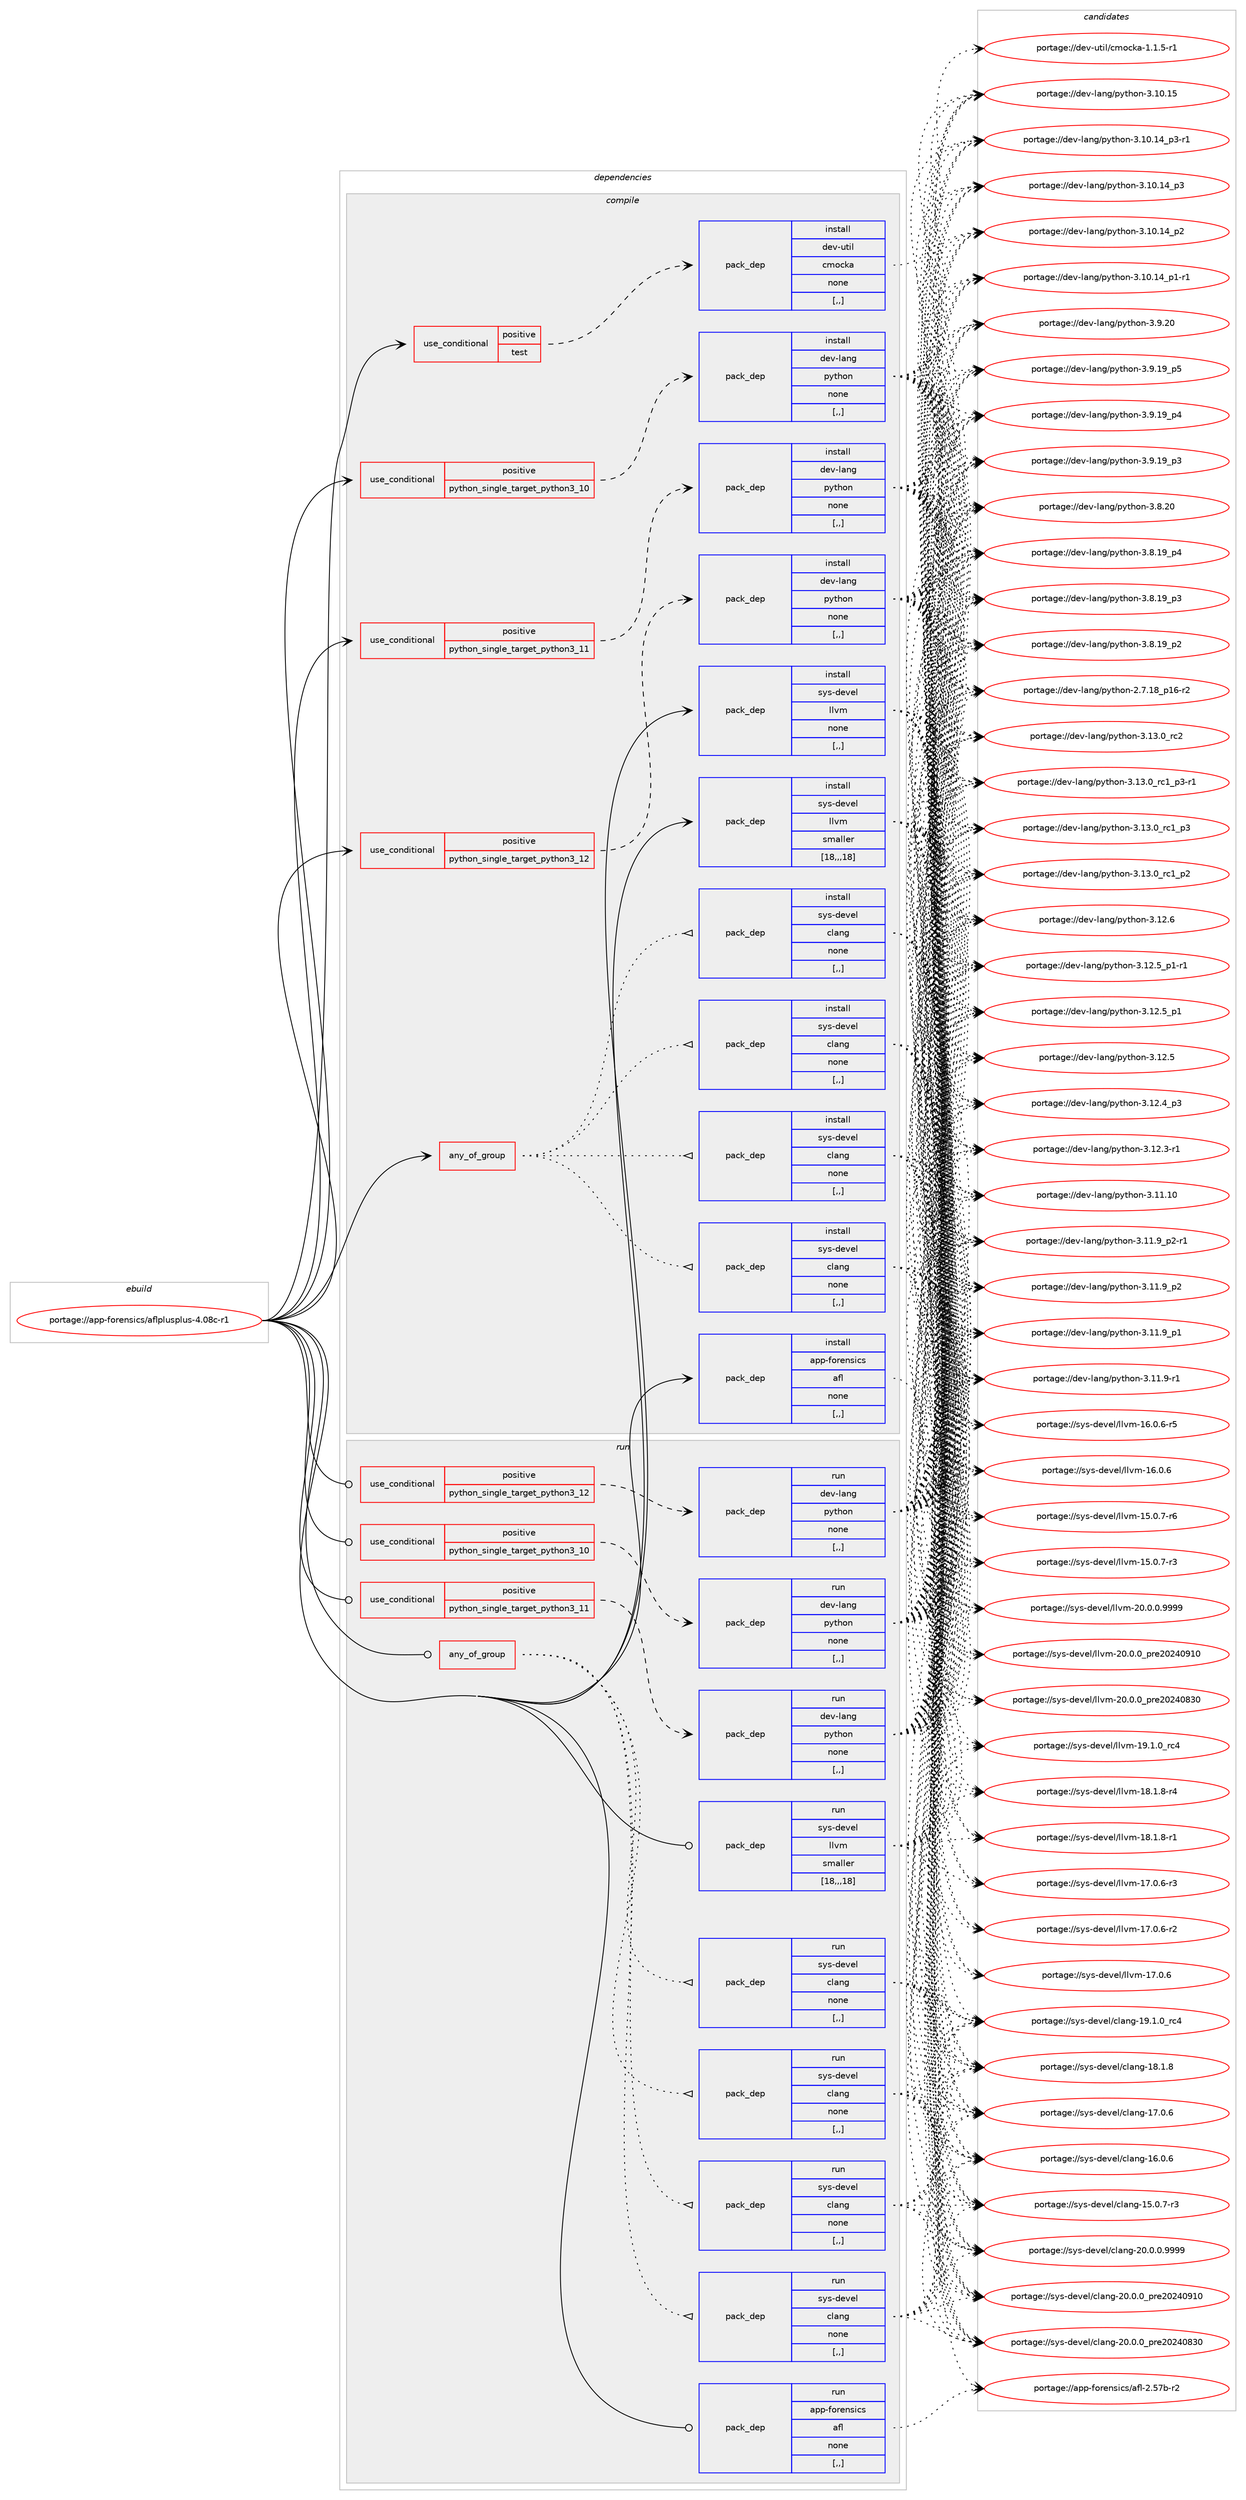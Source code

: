 digraph prolog {

# *************
# Graph options
# *************

newrank=true;
concentrate=true;
compound=true;
graph [rankdir=LR,fontname=Helvetica,fontsize=10,ranksep=1.5];#, ranksep=2.5, nodesep=0.2];
edge  [arrowhead=vee];
node  [fontname=Helvetica,fontsize=10];

# **********
# The ebuild
# **********

subgraph cluster_leftcol {
color=gray;
label=<<i>ebuild</i>>;
id [label="portage://app-forensics/aflplusplus-4.08c-r1", color=red, width=4, href="../app-forensics/aflplusplus-4.08c-r1.svg"];
}

# ****************
# The dependencies
# ****************

subgraph cluster_midcol {
color=gray;
label=<<i>dependencies</i>>;
subgraph cluster_compile {
fillcolor="#eeeeee";
style=filled;
label=<<i>compile</i>>;
subgraph any3670 {
dependency529884 [label=<<TABLE BORDER="0" CELLBORDER="1" CELLSPACING="0" CELLPADDING="4"><TR><TD CELLPADDING="10">any_of_group</TD></TR></TABLE>>, shape=none, color=red];subgraph pack385388 {
dependency529885 [label=<<TABLE BORDER="0" CELLBORDER="1" CELLSPACING="0" CELLPADDING="4" WIDTH="220"><TR><TD ROWSPAN="6" CELLPADDING="30">pack_dep</TD></TR><TR><TD WIDTH="110">install</TD></TR><TR><TD>sys-devel</TD></TR><TR><TD>clang</TD></TR><TR><TD>none</TD></TR><TR><TD>[,,]</TD></TR></TABLE>>, shape=none, color=blue];
}
dependency529884:e -> dependency529885:w [weight=20,style="dotted",arrowhead="oinv"];
subgraph pack385389 {
dependency529886 [label=<<TABLE BORDER="0" CELLBORDER="1" CELLSPACING="0" CELLPADDING="4" WIDTH="220"><TR><TD ROWSPAN="6" CELLPADDING="30">pack_dep</TD></TR><TR><TD WIDTH="110">install</TD></TR><TR><TD>sys-devel</TD></TR><TR><TD>clang</TD></TR><TR><TD>none</TD></TR><TR><TD>[,,]</TD></TR></TABLE>>, shape=none, color=blue];
}
dependency529884:e -> dependency529886:w [weight=20,style="dotted",arrowhead="oinv"];
subgraph pack385390 {
dependency529887 [label=<<TABLE BORDER="0" CELLBORDER="1" CELLSPACING="0" CELLPADDING="4" WIDTH="220"><TR><TD ROWSPAN="6" CELLPADDING="30">pack_dep</TD></TR><TR><TD WIDTH="110">install</TD></TR><TR><TD>sys-devel</TD></TR><TR><TD>clang</TD></TR><TR><TD>none</TD></TR><TR><TD>[,,]</TD></TR></TABLE>>, shape=none, color=blue];
}
dependency529884:e -> dependency529887:w [weight=20,style="dotted",arrowhead="oinv"];
subgraph pack385391 {
dependency529888 [label=<<TABLE BORDER="0" CELLBORDER="1" CELLSPACING="0" CELLPADDING="4" WIDTH="220"><TR><TD ROWSPAN="6" CELLPADDING="30">pack_dep</TD></TR><TR><TD WIDTH="110">install</TD></TR><TR><TD>sys-devel</TD></TR><TR><TD>clang</TD></TR><TR><TD>none</TD></TR><TR><TD>[,,]</TD></TR></TABLE>>, shape=none, color=blue];
}
dependency529884:e -> dependency529888:w [weight=20,style="dotted",arrowhead="oinv"];
}
id:e -> dependency529884:w [weight=20,style="solid",arrowhead="vee"];
subgraph cond140532 {
dependency529889 [label=<<TABLE BORDER="0" CELLBORDER="1" CELLSPACING="0" CELLPADDING="4"><TR><TD ROWSPAN="3" CELLPADDING="10">use_conditional</TD></TR><TR><TD>positive</TD></TR><TR><TD>python_single_target_python3_10</TD></TR></TABLE>>, shape=none, color=red];
subgraph pack385392 {
dependency529890 [label=<<TABLE BORDER="0" CELLBORDER="1" CELLSPACING="0" CELLPADDING="4" WIDTH="220"><TR><TD ROWSPAN="6" CELLPADDING="30">pack_dep</TD></TR><TR><TD WIDTH="110">install</TD></TR><TR><TD>dev-lang</TD></TR><TR><TD>python</TD></TR><TR><TD>none</TD></TR><TR><TD>[,,]</TD></TR></TABLE>>, shape=none, color=blue];
}
dependency529889:e -> dependency529890:w [weight=20,style="dashed",arrowhead="vee"];
}
id:e -> dependency529889:w [weight=20,style="solid",arrowhead="vee"];
subgraph cond140533 {
dependency529891 [label=<<TABLE BORDER="0" CELLBORDER="1" CELLSPACING="0" CELLPADDING="4"><TR><TD ROWSPAN="3" CELLPADDING="10">use_conditional</TD></TR><TR><TD>positive</TD></TR><TR><TD>python_single_target_python3_11</TD></TR></TABLE>>, shape=none, color=red];
subgraph pack385393 {
dependency529892 [label=<<TABLE BORDER="0" CELLBORDER="1" CELLSPACING="0" CELLPADDING="4" WIDTH="220"><TR><TD ROWSPAN="6" CELLPADDING="30">pack_dep</TD></TR><TR><TD WIDTH="110">install</TD></TR><TR><TD>dev-lang</TD></TR><TR><TD>python</TD></TR><TR><TD>none</TD></TR><TR><TD>[,,]</TD></TR></TABLE>>, shape=none, color=blue];
}
dependency529891:e -> dependency529892:w [weight=20,style="dashed",arrowhead="vee"];
}
id:e -> dependency529891:w [weight=20,style="solid",arrowhead="vee"];
subgraph cond140534 {
dependency529893 [label=<<TABLE BORDER="0" CELLBORDER="1" CELLSPACING="0" CELLPADDING="4"><TR><TD ROWSPAN="3" CELLPADDING="10">use_conditional</TD></TR><TR><TD>positive</TD></TR><TR><TD>python_single_target_python3_12</TD></TR></TABLE>>, shape=none, color=red];
subgraph pack385394 {
dependency529894 [label=<<TABLE BORDER="0" CELLBORDER="1" CELLSPACING="0" CELLPADDING="4" WIDTH="220"><TR><TD ROWSPAN="6" CELLPADDING="30">pack_dep</TD></TR><TR><TD WIDTH="110">install</TD></TR><TR><TD>dev-lang</TD></TR><TR><TD>python</TD></TR><TR><TD>none</TD></TR><TR><TD>[,,]</TD></TR></TABLE>>, shape=none, color=blue];
}
dependency529893:e -> dependency529894:w [weight=20,style="dashed",arrowhead="vee"];
}
id:e -> dependency529893:w [weight=20,style="solid",arrowhead="vee"];
subgraph cond140535 {
dependency529895 [label=<<TABLE BORDER="0" CELLBORDER="1" CELLSPACING="0" CELLPADDING="4"><TR><TD ROWSPAN="3" CELLPADDING="10">use_conditional</TD></TR><TR><TD>positive</TD></TR><TR><TD>test</TD></TR></TABLE>>, shape=none, color=red];
subgraph pack385395 {
dependency529896 [label=<<TABLE BORDER="0" CELLBORDER="1" CELLSPACING="0" CELLPADDING="4" WIDTH="220"><TR><TD ROWSPAN="6" CELLPADDING="30">pack_dep</TD></TR><TR><TD WIDTH="110">install</TD></TR><TR><TD>dev-util</TD></TR><TR><TD>cmocka</TD></TR><TR><TD>none</TD></TR><TR><TD>[,,]</TD></TR></TABLE>>, shape=none, color=blue];
}
dependency529895:e -> dependency529896:w [weight=20,style="dashed",arrowhead="vee"];
}
id:e -> dependency529895:w [weight=20,style="solid",arrowhead="vee"];
subgraph pack385396 {
dependency529897 [label=<<TABLE BORDER="0" CELLBORDER="1" CELLSPACING="0" CELLPADDING="4" WIDTH="220"><TR><TD ROWSPAN="6" CELLPADDING="30">pack_dep</TD></TR><TR><TD WIDTH="110">install</TD></TR><TR><TD>sys-devel</TD></TR><TR><TD>llvm</TD></TR><TR><TD>smaller</TD></TR><TR><TD>[18,,,18]</TD></TR></TABLE>>, shape=none, color=blue];
}
id:e -> dependency529897:w [weight=20,style="solid",arrowhead="vee"];
subgraph pack385397 {
dependency529898 [label=<<TABLE BORDER="0" CELLBORDER="1" CELLSPACING="0" CELLPADDING="4" WIDTH="220"><TR><TD ROWSPAN="6" CELLPADDING="30">pack_dep</TD></TR><TR><TD WIDTH="110">install</TD></TR><TR><TD>sys-devel</TD></TR><TR><TD>llvm</TD></TR><TR><TD>none</TD></TR><TR><TD>[,,]</TD></TR></TABLE>>, shape=none, color=blue];
}
id:e -> dependency529898:w [weight=20,style="solid",arrowhead="vee"];
subgraph pack385398 {
dependency529899 [label=<<TABLE BORDER="0" CELLBORDER="1" CELLSPACING="0" CELLPADDING="4" WIDTH="220"><TR><TD ROWSPAN="6" CELLPADDING="30">pack_dep</TD></TR><TR><TD WIDTH="110">install</TD></TR><TR><TD>app-forensics</TD></TR><TR><TD>afl</TD></TR><TR><TD>none</TD></TR><TR><TD>[,,]</TD></TR></TABLE>>, shape=none, color=blue];
}
id:e -> dependency529899:w [weight=20,style="solid",arrowhead="vee"];
}
subgraph cluster_compileandrun {
fillcolor="#eeeeee";
style=filled;
label=<<i>compile and run</i>>;
}
subgraph cluster_run {
fillcolor="#eeeeee";
style=filled;
label=<<i>run</i>>;
subgraph any3671 {
dependency529900 [label=<<TABLE BORDER="0" CELLBORDER="1" CELLSPACING="0" CELLPADDING="4"><TR><TD CELLPADDING="10">any_of_group</TD></TR></TABLE>>, shape=none, color=red];subgraph pack385399 {
dependency529901 [label=<<TABLE BORDER="0" CELLBORDER="1" CELLSPACING="0" CELLPADDING="4" WIDTH="220"><TR><TD ROWSPAN="6" CELLPADDING="30">pack_dep</TD></TR><TR><TD WIDTH="110">run</TD></TR><TR><TD>sys-devel</TD></TR><TR><TD>clang</TD></TR><TR><TD>none</TD></TR><TR><TD>[,,]</TD></TR></TABLE>>, shape=none, color=blue];
}
dependency529900:e -> dependency529901:w [weight=20,style="dotted",arrowhead="oinv"];
subgraph pack385400 {
dependency529902 [label=<<TABLE BORDER="0" CELLBORDER="1" CELLSPACING="0" CELLPADDING="4" WIDTH="220"><TR><TD ROWSPAN="6" CELLPADDING="30">pack_dep</TD></TR><TR><TD WIDTH="110">run</TD></TR><TR><TD>sys-devel</TD></TR><TR><TD>clang</TD></TR><TR><TD>none</TD></TR><TR><TD>[,,]</TD></TR></TABLE>>, shape=none, color=blue];
}
dependency529900:e -> dependency529902:w [weight=20,style="dotted",arrowhead="oinv"];
subgraph pack385401 {
dependency529903 [label=<<TABLE BORDER="0" CELLBORDER="1" CELLSPACING="0" CELLPADDING="4" WIDTH="220"><TR><TD ROWSPAN="6" CELLPADDING="30">pack_dep</TD></TR><TR><TD WIDTH="110">run</TD></TR><TR><TD>sys-devel</TD></TR><TR><TD>clang</TD></TR><TR><TD>none</TD></TR><TR><TD>[,,]</TD></TR></TABLE>>, shape=none, color=blue];
}
dependency529900:e -> dependency529903:w [weight=20,style="dotted",arrowhead="oinv"];
subgraph pack385402 {
dependency529904 [label=<<TABLE BORDER="0" CELLBORDER="1" CELLSPACING="0" CELLPADDING="4" WIDTH="220"><TR><TD ROWSPAN="6" CELLPADDING="30">pack_dep</TD></TR><TR><TD WIDTH="110">run</TD></TR><TR><TD>sys-devel</TD></TR><TR><TD>clang</TD></TR><TR><TD>none</TD></TR><TR><TD>[,,]</TD></TR></TABLE>>, shape=none, color=blue];
}
dependency529900:e -> dependency529904:w [weight=20,style="dotted",arrowhead="oinv"];
}
id:e -> dependency529900:w [weight=20,style="solid",arrowhead="odot"];
subgraph cond140536 {
dependency529905 [label=<<TABLE BORDER="0" CELLBORDER="1" CELLSPACING="0" CELLPADDING="4"><TR><TD ROWSPAN="3" CELLPADDING="10">use_conditional</TD></TR><TR><TD>positive</TD></TR><TR><TD>python_single_target_python3_10</TD></TR></TABLE>>, shape=none, color=red];
subgraph pack385403 {
dependency529906 [label=<<TABLE BORDER="0" CELLBORDER="1" CELLSPACING="0" CELLPADDING="4" WIDTH="220"><TR><TD ROWSPAN="6" CELLPADDING="30">pack_dep</TD></TR><TR><TD WIDTH="110">run</TD></TR><TR><TD>dev-lang</TD></TR><TR><TD>python</TD></TR><TR><TD>none</TD></TR><TR><TD>[,,]</TD></TR></TABLE>>, shape=none, color=blue];
}
dependency529905:e -> dependency529906:w [weight=20,style="dashed",arrowhead="vee"];
}
id:e -> dependency529905:w [weight=20,style="solid",arrowhead="odot"];
subgraph cond140537 {
dependency529907 [label=<<TABLE BORDER="0" CELLBORDER="1" CELLSPACING="0" CELLPADDING="4"><TR><TD ROWSPAN="3" CELLPADDING="10">use_conditional</TD></TR><TR><TD>positive</TD></TR><TR><TD>python_single_target_python3_11</TD></TR></TABLE>>, shape=none, color=red];
subgraph pack385404 {
dependency529908 [label=<<TABLE BORDER="0" CELLBORDER="1" CELLSPACING="0" CELLPADDING="4" WIDTH="220"><TR><TD ROWSPAN="6" CELLPADDING="30">pack_dep</TD></TR><TR><TD WIDTH="110">run</TD></TR><TR><TD>dev-lang</TD></TR><TR><TD>python</TD></TR><TR><TD>none</TD></TR><TR><TD>[,,]</TD></TR></TABLE>>, shape=none, color=blue];
}
dependency529907:e -> dependency529908:w [weight=20,style="dashed",arrowhead="vee"];
}
id:e -> dependency529907:w [weight=20,style="solid",arrowhead="odot"];
subgraph cond140538 {
dependency529909 [label=<<TABLE BORDER="0" CELLBORDER="1" CELLSPACING="0" CELLPADDING="4"><TR><TD ROWSPAN="3" CELLPADDING="10">use_conditional</TD></TR><TR><TD>positive</TD></TR><TR><TD>python_single_target_python3_12</TD></TR></TABLE>>, shape=none, color=red];
subgraph pack385405 {
dependency529910 [label=<<TABLE BORDER="0" CELLBORDER="1" CELLSPACING="0" CELLPADDING="4" WIDTH="220"><TR><TD ROWSPAN="6" CELLPADDING="30">pack_dep</TD></TR><TR><TD WIDTH="110">run</TD></TR><TR><TD>dev-lang</TD></TR><TR><TD>python</TD></TR><TR><TD>none</TD></TR><TR><TD>[,,]</TD></TR></TABLE>>, shape=none, color=blue];
}
dependency529909:e -> dependency529910:w [weight=20,style="dashed",arrowhead="vee"];
}
id:e -> dependency529909:w [weight=20,style="solid",arrowhead="odot"];
subgraph pack385406 {
dependency529911 [label=<<TABLE BORDER="0" CELLBORDER="1" CELLSPACING="0" CELLPADDING="4" WIDTH="220"><TR><TD ROWSPAN="6" CELLPADDING="30">pack_dep</TD></TR><TR><TD WIDTH="110">run</TD></TR><TR><TD>sys-devel</TD></TR><TR><TD>llvm</TD></TR><TR><TD>smaller</TD></TR><TR><TD>[18,,,18]</TD></TR></TABLE>>, shape=none, color=blue];
}
id:e -> dependency529911:w [weight=20,style="solid",arrowhead="odot"];
subgraph pack385407 {
dependency529912 [label=<<TABLE BORDER="0" CELLBORDER="1" CELLSPACING="0" CELLPADDING="4" WIDTH="220"><TR><TD ROWSPAN="6" CELLPADDING="30">pack_dep</TD></TR><TR><TD WIDTH="110">run</TD></TR><TR><TD>app-forensics</TD></TR><TR><TD>afl</TD></TR><TR><TD>none</TD></TR><TR><TD>[,,]</TD></TR></TABLE>>, shape=none, color=blue];
}
id:e -> dependency529912:w [weight=20,style="solid",arrowhead="odot"];
}
}

# **************
# The candidates
# **************

subgraph cluster_choices {
rank=same;
color=gray;
label=<<i>candidates</i>>;

subgraph choice385388 {
color=black;
nodesep=1;
choice11512111545100101118101108479910897110103455048464846484657575757 [label="portage://sys-devel/clang-20.0.0.9999", color=red, width=4,href="../sys-devel/clang-20.0.0.9999.svg"];
choice1151211154510010111810110847991089711010345504846484648951121141015048505248574948 [label="portage://sys-devel/clang-20.0.0_pre20240910", color=red, width=4,href="../sys-devel/clang-20.0.0_pre20240910.svg"];
choice1151211154510010111810110847991089711010345504846484648951121141015048505248565148 [label="portage://sys-devel/clang-20.0.0_pre20240830", color=red, width=4,href="../sys-devel/clang-20.0.0_pre20240830.svg"];
choice1151211154510010111810110847991089711010345495746494648951149952 [label="portage://sys-devel/clang-19.1.0_rc4", color=red, width=4,href="../sys-devel/clang-19.1.0_rc4.svg"];
choice1151211154510010111810110847991089711010345495646494656 [label="portage://sys-devel/clang-18.1.8", color=red, width=4,href="../sys-devel/clang-18.1.8.svg"];
choice1151211154510010111810110847991089711010345495546484654 [label="portage://sys-devel/clang-17.0.6", color=red, width=4,href="../sys-devel/clang-17.0.6.svg"];
choice1151211154510010111810110847991089711010345495446484654 [label="portage://sys-devel/clang-16.0.6", color=red, width=4,href="../sys-devel/clang-16.0.6.svg"];
choice11512111545100101118101108479910897110103454953464846554511451 [label="portage://sys-devel/clang-15.0.7-r3", color=red, width=4,href="../sys-devel/clang-15.0.7-r3.svg"];
dependency529885:e -> choice11512111545100101118101108479910897110103455048464846484657575757:w [style=dotted,weight="100"];
dependency529885:e -> choice1151211154510010111810110847991089711010345504846484648951121141015048505248574948:w [style=dotted,weight="100"];
dependency529885:e -> choice1151211154510010111810110847991089711010345504846484648951121141015048505248565148:w [style=dotted,weight="100"];
dependency529885:e -> choice1151211154510010111810110847991089711010345495746494648951149952:w [style=dotted,weight="100"];
dependency529885:e -> choice1151211154510010111810110847991089711010345495646494656:w [style=dotted,weight="100"];
dependency529885:e -> choice1151211154510010111810110847991089711010345495546484654:w [style=dotted,weight="100"];
dependency529885:e -> choice1151211154510010111810110847991089711010345495446484654:w [style=dotted,weight="100"];
dependency529885:e -> choice11512111545100101118101108479910897110103454953464846554511451:w [style=dotted,weight="100"];
}
subgraph choice385389 {
color=black;
nodesep=1;
choice11512111545100101118101108479910897110103455048464846484657575757 [label="portage://sys-devel/clang-20.0.0.9999", color=red, width=4,href="../sys-devel/clang-20.0.0.9999.svg"];
choice1151211154510010111810110847991089711010345504846484648951121141015048505248574948 [label="portage://sys-devel/clang-20.0.0_pre20240910", color=red, width=4,href="../sys-devel/clang-20.0.0_pre20240910.svg"];
choice1151211154510010111810110847991089711010345504846484648951121141015048505248565148 [label="portage://sys-devel/clang-20.0.0_pre20240830", color=red, width=4,href="../sys-devel/clang-20.0.0_pre20240830.svg"];
choice1151211154510010111810110847991089711010345495746494648951149952 [label="portage://sys-devel/clang-19.1.0_rc4", color=red, width=4,href="../sys-devel/clang-19.1.0_rc4.svg"];
choice1151211154510010111810110847991089711010345495646494656 [label="portage://sys-devel/clang-18.1.8", color=red, width=4,href="../sys-devel/clang-18.1.8.svg"];
choice1151211154510010111810110847991089711010345495546484654 [label="portage://sys-devel/clang-17.0.6", color=red, width=4,href="../sys-devel/clang-17.0.6.svg"];
choice1151211154510010111810110847991089711010345495446484654 [label="portage://sys-devel/clang-16.0.6", color=red, width=4,href="../sys-devel/clang-16.0.6.svg"];
choice11512111545100101118101108479910897110103454953464846554511451 [label="portage://sys-devel/clang-15.0.7-r3", color=red, width=4,href="../sys-devel/clang-15.0.7-r3.svg"];
dependency529886:e -> choice11512111545100101118101108479910897110103455048464846484657575757:w [style=dotted,weight="100"];
dependency529886:e -> choice1151211154510010111810110847991089711010345504846484648951121141015048505248574948:w [style=dotted,weight="100"];
dependency529886:e -> choice1151211154510010111810110847991089711010345504846484648951121141015048505248565148:w [style=dotted,weight="100"];
dependency529886:e -> choice1151211154510010111810110847991089711010345495746494648951149952:w [style=dotted,weight="100"];
dependency529886:e -> choice1151211154510010111810110847991089711010345495646494656:w [style=dotted,weight="100"];
dependency529886:e -> choice1151211154510010111810110847991089711010345495546484654:w [style=dotted,weight="100"];
dependency529886:e -> choice1151211154510010111810110847991089711010345495446484654:w [style=dotted,weight="100"];
dependency529886:e -> choice11512111545100101118101108479910897110103454953464846554511451:w [style=dotted,weight="100"];
}
subgraph choice385390 {
color=black;
nodesep=1;
choice11512111545100101118101108479910897110103455048464846484657575757 [label="portage://sys-devel/clang-20.0.0.9999", color=red, width=4,href="../sys-devel/clang-20.0.0.9999.svg"];
choice1151211154510010111810110847991089711010345504846484648951121141015048505248574948 [label="portage://sys-devel/clang-20.0.0_pre20240910", color=red, width=4,href="../sys-devel/clang-20.0.0_pre20240910.svg"];
choice1151211154510010111810110847991089711010345504846484648951121141015048505248565148 [label="portage://sys-devel/clang-20.0.0_pre20240830", color=red, width=4,href="../sys-devel/clang-20.0.0_pre20240830.svg"];
choice1151211154510010111810110847991089711010345495746494648951149952 [label="portage://sys-devel/clang-19.1.0_rc4", color=red, width=4,href="../sys-devel/clang-19.1.0_rc4.svg"];
choice1151211154510010111810110847991089711010345495646494656 [label="portage://sys-devel/clang-18.1.8", color=red, width=4,href="../sys-devel/clang-18.1.8.svg"];
choice1151211154510010111810110847991089711010345495546484654 [label="portage://sys-devel/clang-17.0.6", color=red, width=4,href="../sys-devel/clang-17.0.6.svg"];
choice1151211154510010111810110847991089711010345495446484654 [label="portage://sys-devel/clang-16.0.6", color=red, width=4,href="../sys-devel/clang-16.0.6.svg"];
choice11512111545100101118101108479910897110103454953464846554511451 [label="portage://sys-devel/clang-15.0.7-r3", color=red, width=4,href="../sys-devel/clang-15.0.7-r3.svg"];
dependency529887:e -> choice11512111545100101118101108479910897110103455048464846484657575757:w [style=dotted,weight="100"];
dependency529887:e -> choice1151211154510010111810110847991089711010345504846484648951121141015048505248574948:w [style=dotted,weight="100"];
dependency529887:e -> choice1151211154510010111810110847991089711010345504846484648951121141015048505248565148:w [style=dotted,weight="100"];
dependency529887:e -> choice1151211154510010111810110847991089711010345495746494648951149952:w [style=dotted,weight="100"];
dependency529887:e -> choice1151211154510010111810110847991089711010345495646494656:w [style=dotted,weight="100"];
dependency529887:e -> choice1151211154510010111810110847991089711010345495546484654:w [style=dotted,weight="100"];
dependency529887:e -> choice1151211154510010111810110847991089711010345495446484654:w [style=dotted,weight="100"];
dependency529887:e -> choice11512111545100101118101108479910897110103454953464846554511451:w [style=dotted,weight="100"];
}
subgraph choice385391 {
color=black;
nodesep=1;
choice11512111545100101118101108479910897110103455048464846484657575757 [label="portage://sys-devel/clang-20.0.0.9999", color=red, width=4,href="../sys-devel/clang-20.0.0.9999.svg"];
choice1151211154510010111810110847991089711010345504846484648951121141015048505248574948 [label="portage://sys-devel/clang-20.0.0_pre20240910", color=red, width=4,href="../sys-devel/clang-20.0.0_pre20240910.svg"];
choice1151211154510010111810110847991089711010345504846484648951121141015048505248565148 [label="portage://sys-devel/clang-20.0.0_pre20240830", color=red, width=4,href="../sys-devel/clang-20.0.0_pre20240830.svg"];
choice1151211154510010111810110847991089711010345495746494648951149952 [label="portage://sys-devel/clang-19.1.0_rc4", color=red, width=4,href="../sys-devel/clang-19.1.0_rc4.svg"];
choice1151211154510010111810110847991089711010345495646494656 [label="portage://sys-devel/clang-18.1.8", color=red, width=4,href="../sys-devel/clang-18.1.8.svg"];
choice1151211154510010111810110847991089711010345495546484654 [label="portage://sys-devel/clang-17.0.6", color=red, width=4,href="../sys-devel/clang-17.0.6.svg"];
choice1151211154510010111810110847991089711010345495446484654 [label="portage://sys-devel/clang-16.0.6", color=red, width=4,href="../sys-devel/clang-16.0.6.svg"];
choice11512111545100101118101108479910897110103454953464846554511451 [label="portage://sys-devel/clang-15.0.7-r3", color=red, width=4,href="../sys-devel/clang-15.0.7-r3.svg"];
dependency529888:e -> choice11512111545100101118101108479910897110103455048464846484657575757:w [style=dotted,weight="100"];
dependency529888:e -> choice1151211154510010111810110847991089711010345504846484648951121141015048505248574948:w [style=dotted,weight="100"];
dependency529888:e -> choice1151211154510010111810110847991089711010345504846484648951121141015048505248565148:w [style=dotted,weight="100"];
dependency529888:e -> choice1151211154510010111810110847991089711010345495746494648951149952:w [style=dotted,weight="100"];
dependency529888:e -> choice1151211154510010111810110847991089711010345495646494656:w [style=dotted,weight="100"];
dependency529888:e -> choice1151211154510010111810110847991089711010345495546484654:w [style=dotted,weight="100"];
dependency529888:e -> choice1151211154510010111810110847991089711010345495446484654:w [style=dotted,weight="100"];
dependency529888:e -> choice11512111545100101118101108479910897110103454953464846554511451:w [style=dotted,weight="100"];
}
subgraph choice385392 {
color=black;
nodesep=1;
choice10010111845108971101034711212111610411111045514649514648951149950 [label="portage://dev-lang/python-3.13.0_rc2", color=red, width=4,href="../dev-lang/python-3.13.0_rc2.svg"];
choice1001011184510897110103471121211161041111104551464951464895114994995112514511449 [label="portage://dev-lang/python-3.13.0_rc1_p3-r1", color=red, width=4,href="../dev-lang/python-3.13.0_rc1_p3-r1.svg"];
choice100101118451089711010347112121116104111110455146495146489511499499511251 [label="portage://dev-lang/python-3.13.0_rc1_p3", color=red, width=4,href="../dev-lang/python-3.13.0_rc1_p3.svg"];
choice100101118451089711010347112121116104111110455146495146489511499499511250 [label="portage://dev-lang/python-3.13.0_rc1_p2", color=red, width=4,href="../dev-lang/python-3.13.0_rc1_p2.svg"];
choice10010111845108971101034711212111610411111045514649504654 [label="portage://dev-lang/python-3.12.6", color=red, width=4,href="../dev-lang/python-3.12.6.svg"];
choice1001011184510897110103471121211161041111104551464950465395112494511449 [label="portage://dev-lang/python-3.12.5_p1-r1", color=red, width=4,href="../dev-lang/python-3.12.5_p1-r1.svg"];
choice100101118451089711010347112121116104111110455146495046539511249 [label="portage://dev-lang/python-3.12.5_p1", color=red, width=4,href="../dev-lang/python-3.12.5_p1.svg"];
choice10010111845108971101034711212111610411111045514649504653 [label="portage://dev-lang/python-3.12.5", color=red, width=4,href="../dev-lang/python-3.12.5.svg"];
choice100101118451089711010347112121116104111110455146495046529511251 [label="portage://dev-lang/python-3.12.4_p3", color=red, width=4,href="../dev-lang/python-3.12.4_p3.svg"];
choice100101118451089711010347112121116104111110455146495046514511449 [label="portage://dev-lang/python-3.12.3-r1", color=red, width=4,href="../dev-lang/python-3.12.3-r1.svg"];
choice1001011184510897110103471121211161041111104551464949464948 [label="portage://dev-lang/python-3.11.10", color=red, width=4,href="../dev-lang/python-3.11.10.svg"];
choice1001011184510897110103471121211161041111104551464949465795112504511449 [label="portage://dev-lang/python-3.11.9_p2-r1", color=red, width=4,href="../dev-lang/python-3.11.9_p2-r1.svg"];
choice100101118451089711010347112121116104111110455146494946579511250 [label="portage://dev-lang/python-3.11.9_p2", color=red, width=4,href="../dev-lang/python-3.11.9_p2.svg"];
choice100101118451089711010347112121116104111110455146494946579511249 [label="portage://dev-lang/python-3.11.9_p1", color=red, width=4,href="../dev-lang/python-3.11.9_p1.svg"];
choice100101118451089711010347112121116104111110455146494946574511449 [label="portage://dev-lang/python-3.11.9-r1", color=red, width=4,href="../dev-lang/python-3.11.9-r1.svg"];
choice1001011184510897110103471121211161041111104551464948464953 [label="portage://dev-lang/python-3.10.15", color=red, width=4,href="../dev-lang/python-3.10.15.svg"];
choice100101118451089711010347112121116104111110455146494846495295112514511449 [label="portage://dev-lang/python-3.10.14_p3-r1", color=red, width=4,href="../dev-lang/python-3.10.14_p3-r1.svg"];
choice10010111845108971101034711212111610411111045514649484649529511251 [label="portage://dev-lang/python-3.10.14_p3", color=red, width=4,href="../dev-lang/python-3.10.14_p3.svg"];
choice10010111845108971101034711212111610411111045514649484649529511250 [label="portage://dev-lang/python-3.10.14_p2", color=red, width=4,href="../dev-lang/python-3.10.14_p2.svg"];
choice100101118451089711010347112121116104111110455146494846495295112494511449 [label="portage://dev-lang/python-3.10.14_p1-r1", color=red, width=4,href="../dev-lang/python-3.10.14_p1-r1.svg"];
choice10010111845108971101034711212111610411111045514657465048 [label="portage://dev-lang/python-3.9.20", color=red, width=4,href="../dev-lang/python-3.9.20.svg"];
choice100101118451089711010347112121116104111110455146574649579511253 [label="portage://dev-lang/python-3.9.19_p5", color=red, width=4,href="../dev-lang/python-3.9.19_p5.svg"];
choice100101118451089711010347112121116104111110455146574649579511252 [label="portage://dev-lang/python-3.9.19_p4", color=red, width=4,href="../dev-lang/python-3.9.19_p4.svg"];
choice100101118451089711010347112121116104111110455146574649579511251 [label="portage://dev-lang/python-3.9.19_p3", color=red, width=4,href="../dev-lang/python-3.9.19_p3.svg"];
choice10010111845108971101034711212111610411111045514656465048 [label="portage://dev-lang/python-3.8.20", color=red, width=4,href="../dev-lang/python-3.8.20.svg"];
choice100101118451089711010347112121116104111110455146564649579511252 [label="portage://dev-lang/python-3.8.19_p4", color=red, width=4,href="../dev-lang/python-3.8.19_p4.svg"];
choice100101118451089711010347112121116104111110455146564649579511251 [label="portage://dev-lang/python-3.8.19_p3", color=red, width=4,href="../dev-lang/python-3.8.19_p3.svg"];
choice100101118451089711010347112121116104111110455146564649579511250 [label="portage://dev-lang/python-3.8.19_p2", color=red, width=4,href="../dev-lang/python-3.8.19_p2.svg"];
choice100101118451089711010347112121116104111110455046554649569511249544511450 [label="portage://dev-lang/python-2.7.18_p16-r2", color=red, width=4,href="../dev-lang/python-2.7.18_p16-r2.svg"];
dependency529890:e -> choice10010111845108971101034711212111610411111045514649514648951149950:w [style=dotted,weight="100"];
dependency529890:e -> choice1001011184510897110103471121211161041111104551464951464895114994995112514511449:w [style=dotted,weight="100"];
dependency529890:e -> choice100101118451089711010347112121116104111110455146495146489511499499511251:w [style=dotted,weight="100"];
dependency529890:e -> choice100101118451089711010347112121116104111110455146495146489511499499511250:w [style=dotted,weight="100"];
dependency529890:e -> choice10010111845108971101034711212111610411111045514649504654:w [style=dotted,weight="100"];
dependency529890:e -> choice1001011184510897110103471121211161041111104551464950465395112494511449:w [style=dotted,weight="100"];
dependency529890:e -> choice100101118451089711010347112121116104111110455146495046539511249:w [style=dotted,weight="100"];
dependency529890:e -> choice10010111845108971101034711212111610411111045514649504653:w [style=dotted,weight="100"];
dependency529890:e -> choice100101118451089711010347112121116104111110455146495046529511251:w [style=dotted,weight="100"];
dependency529890:e -> choice100101118451089711010347112121116104111110455146495046514511449:w [style=dotted,weight="100"];
dependency529890:e -> choice1001011184510897110103471121211161041111104551464949464948:w [style=dotted,weight="100"];
dependency529890:e -> choice1001011184510897110103471121211161041111104551464949465795112504511449:w [style=dotted,weight="100"];
dependency529890:e -> choice100101118451089711010347112121116104111110455146494946579511250:w [style=dotted,weight="100"];
dependency529890:e -> choice100101118451089711010347112121116104111110455146494946579511249:w [style=dotted,weight="100"];
dependency529890:e -> choice100101118451089711010347112121116104111110455146494946574511449:w [style=dotted,weight="100"];
dependency529890:e -> choice1001011184510897110103471121211161041111104551464948464953:w [style=dotted,weight="100"];
dependency529890:e -> choice100101118451089711010347112121116104111110455146494846495295112514511449:w [style=dotted,weight="100"];
dependency529890:e -> choice10010111845108971101034711212111610411111045514649484649529511251:w [style=dotted,weight="100"];
dependency529890:e -> choice10010111845108971101034711212111610411111045514649484649529511250:w [style=dotted,weight="100"];
dependency529890:e -> choice100101118451089711010347112121116104111110455146494846495295112494511449:w [style=dotted,weight="100"];
dependency529890:e -> choice10010111845108971101034711212111610411111045514657465048:w [style=dotted,weight="100"];
dependency529890:e -> choice100101118451089711010347112121116104111110455146574649579511253:w [style=dotted,weight="100"];
dependency529890:e -> choice100101118451089711010347112121116104111110455146574649579511252:w [style=dotted,weight="100"];
dependency529890:e -> choice100101118451089711010347112121116104111110455146574649579511251:w [style=dotted,weight="100"];
dependency529890:e -> choice10010111845108971101034711212111610411111045514656465048:w [style=dotted,weight="100"];
dependency529890:e -> choice100101118451089711010347112121116104111110455146564649579511252:w [style=dotted,weight="100"];
dependency529890:e -> choice100101118451089711010347112121116104111110455146564649579511251:w [style=dotted,weight="100"];
dependency529890:e -> choice100101118451089711010347112121116104111110455146564649579511250:w [style=dotted,weight="100"];
dependency529890:e -> choice100101118451089711010347112121116104111110455046554649569511249544511450:w [style=dotted,weight="100"];
}
subgraph choice385393 {
color=black;
nodesep=1;
choice10010111845108971101034711212111610411111045514649514648951149950 [label="portage://dev-lang/python-3.13.0_rc2", color=red, width=4,href="../dev-lang/python-3.13.0_rc2.svg"];
choice1001011184510897110103471121211161041111104551464951464895114994995112514511449 [label="portage://dev-lang/python-3.13.0_rc1_p3-r1", color=red, width=4,href="../dev-lang/python-3.13.0_rc1_p3-r1.svg"];
choice100101118451089711010347112121116104111110455146495146489511499499511251 [label="portage://dev-lang/python-3.13.0_rc1_p3", color=red, width=4,href="../dev-lang/python-3.13.0_rc1_p3.svg"];
choice100101118451089711010347112121116104111110455146495146489511499499511250 [label="portage://dev-lang/python-3.13.0_rc1_p2", color=red, width=4,href="../dev-lang/python-3.13.0_rc1_p2.svg"];
choice10010111845108971101034711212111610411111045514649504654 [label="portage://dev-lang/python-3.12.6", color=red, width=4,href="../dev-lang/python-3.12.6.svg"];
choice1001011184510897110103471121211161041111104551464950465395112494511449 [label="portage://dev-lang/python-3.12.5_p1-r1", color=red, width=4,href="../dev-lang/python-3.12.5_p1-r1.svg"];
choice100101118451089711010347112121116104111110455146495046539511249 [label="portage://dev-lang/python-3.12.5_p1", color=red, width=4,href="../dev-lang/python-3.12.5_p1.svg"];
choice10010111845108971101034711212111610411111045514649504653 [label="portage://dev-lang/python-3.12.5", color=red, width=4,href="../dev-lang/python-3.12.5.svg"];
choice100101118451089711010347112121116104111110455146495046529511251 [label="portage://dev-lang/python-3.12.4_p3", color=red, width=4,href="../dev-lang/python-3.12.4_p3.svg"];
choice100101118451089711010347112121116104111110455146495046514511449 [label="portage://dev-lang/python-3.12.3-r1", color=red, width=4,href="../dev-lang/python-3.12.3-r1.svg"];
choice1001011184510897110103471121211161041111104551464949464948 [label="portage://dev-lang/python-3.11.10", color=red, width=4,href="../dev-lang/python-3.11.10.svg"];
choice1001011184510897110103471121211161041111104551464949465795112504511449 [label="portage://dev-lang/python-3.11.9_p2-r1", color=red, width=4,href="../dev-lang/python-3.11.9_p2-r1.svg"];
choice100101118451089711010347112121116104111110455146494946579511250 [label="portage://dev-lang/python-3.11.9_p2", color=red, width=4,href="../dev-lang/python-3.11.9_p2.svg"];
choice100101118451089711010347112121116104111110455146494946579511249 [label="portage://dev-lang/python-3.11.9_p1", color=red, width=4,href="../dev-lang/python-3.11.9_p1.svg"];
choice100101118451089711010347112121116104111110455146494946574511449 [label="portage://dev-lang/python-3.11.9-r1", color=red, width=4,href="../dev-lang/python-3.11.9-r1.svg"];
choice1001011184510897110103471121211161041111104551464948464953 [label="portage://dev-lang/python-3.10.15", color=red, width=4,href="../dev-lang/python-3.10.15.svg"];
choice100101118451089711010347112121116104111110455146494846495295112514511449 [label="portage://dev-lang/python-3.10.14_p3-r1", color=red, width=4,href="../dev-lang/python-3.10.14_p3-r1.svg"];
choice10010111845108971101034711212111610411111045514649484649529511251 [label="portage://dev-lang/python-3.10.14_p3", color=red, width=4,href="../dev-lang/python-3.10.14_p3.svg"];
choice10010111845108971101034711212111610411111045514649484649529511250 [label="portage://dev-lang/python-3.10.14_p2", color=red, width=4,href="../dev-lang/python-3.10.14_p2.svg"];
choice100101118451089711010347112121116104111110455146494846495295112494511449 [label="portage://dev-lang/python-3.10.14_p1-r1", color=red, width=4,href="../dev-lang/python-3.10.14_p1-r1.svg"];
choice10010111845108971101034711212111610411111045514657465048 [label="portage://dev-lang/python-3.9.20", color=red, width=4,href="../dev-lang/python-3.9.20.svg"];
choice100101118451089711010347112121116104111110455146574649579511253 [label="portage://dev-lang/python-3.9.19_p5", color=red, width=4,href="../dev-lang/python-3.9.19_p5.svg"];
choice100101118451089711010347112121116104111110455146574649579511252 [label="portage://dev-lang/python-3.9.19_p4", color=red, width=4,href="../dev-lang/python-3.9.19_p4.svg"];
choice100101118451089711010347112121116104111110455146574649579511251 [label="portage://dev-lang/python-3.9.19_p3", color=red, width=4,href="../dev-lang/python-3.9.19_p3.svg"];
choice10010111845108971101034711212111610411111045514656465048 [label="portage://dev-lang/python-3.8.20", color=red, width=4,href="../dev-lang/python-3.8.20.svg"];
choice100101118451089711010347112121116104111110455146564649579511252 [label="portage://dev-lang/python-3.8.19_p4", color=red, width=4,href="../dev-lang/python-3.8.19_p4.svg"];
choice100101118451089711010347112121116104111110455146564649579511251 [label="portage://dev-lang/python-3.8.19_p3", color=red, width=4,href="../dev-lang/python-3.8.19_p3.svg"];
choice100101118451089711010347112121116104111110455146564649579511250 [label="portage://dev-lang/python-3.8.19_p2", color=red, width=4,href="../dev-lang/python-3.8.19_p2.svg"];
choice100101118451089711010347112121116104111110455046554649569511249544511450 [label="portage://dev-lang/python-2.7.18_p16-r2", color=red, width=4,href="../dev-lang/python-2.7.18_p16-r2.svg"];
dependency529892:e -> choice10010111845108971101034711212111610411111045514649514648951149950:w [style=dotted,weight="100"];
dependency529892:e -> choice1001011184510897110103471121211161041111104551464951464895114994995112514511449:w [style=dotted,weight="100"];
dependency529892:e -> choice100101118451089711010347112121116104111110455146495146489511499499511251:w [style=dotted,weight="100"];
dependency529892:e -> choice100101118451089711010347112121116104111110455146495146489511499499511250:w [style=dotted,weight="100"];
dependency529892:e -> choice10010111845108971101034711212111610411111045514649504654:w [style=dotted,weight="100"];
dependency529892:e -> choice1001011184510897110103471121211161041111104551464950465395112494511449:w [style=dotted,weight="100"];
dependency529892:e -> choice100101118451089711010347112121116104111110455146495046539511249:w [style=dotted,weight="100"];
dependency529892:e -> choice10010111845108971101034711212111610411111045514649504653:w [style=dotted,weight="100"];
dependency529892:e -> choice100101118451089711010347112121116104111110455146495046529511251:w [style=dotted,weight="100"];
dependency529892:e -> choice100101118451089711010347112121116104111110455146495046514511449:w [style=dotted,weight="100"];
dependency529892:e -> choice1001011184510897110103471121211161041111104551464949464948:w [style=dotted,weight="100"];
dependency529892:e -> choice1001011184510897110103471121211161041111104551464949465795112504511449:w [style=dotted,weight="100"];
dependency529892:e -> choice100101118451089711010347112121116104111110455146494946579511250:w [style=dotted,weight="100"];
dependency529892:e -> choice100101118451089711010347112121116104111110455146494946579511249:w [style=dotted,weight="100"];
dependency529892:e -> choice100101118451089711010347112121116104111110455146494946574511449:w [style=dotted,weight="100"];
dependency529892:e -> choice1001011184510897110103471121211161041111104551464948464953:w [style=dotted,weight="100"];
dependency529892:e -> choice100101118451089711010347112121116104111110455146494846495295112514511449:w [style=dotted,weight="100"];
dependency529892:e -> choice10010111845108971101034711212111610411111045514649484649529511251:w [style=dotted,weight="100"];
dependency529892:e -> choice10010111845108971101034711212111610411111045514649484649529511250:w [style=dotted,weight="100"];
dependency529892:e -> choice100101118451089711010347112121116104111110455146494846495295112494511449:w [style=dotted,weight="100"];
dependency529892:e -> choice10010111845108971101034711212111610411111045514657465048:w [style=dotted,weight="100"];
dependency529892:e -> choice100101118451089711010347112121116104111110455146574649579511253:w [style=dotted,weight="100"];
dependency529892:e -> choice100101118451089711010347112121116104111110455146574649579511252:w [style=dotted,weight="100"];
dependency529892:e -> choice100101118451089711010347112121116104111110455146574649579511251:w [style=dotted,weight="100"];
dependency529892:e -> choice10010111845108971101034711212111610411111045514656465048:w [style=dotted,weight="100"];
dependency529892:e -> choice100101118451089711010347112121116104111110455146564649579511252:w [style=dotted,weight="100"];
dependency529892:e -> choice100101118451089711010347112121116104111110455146564649579511251:w [style=dotted,weight="100"];
dependency529892:e -> choice100101118451089711010347112121116104111110455146564649579511250:w [style=dotted,weight="100"];
dependency529892:e -> choice100101118451089711010347112121116104111110455046554649569511249544511450:w [style=dotted,weight="100"];
}
subgraph choice385394 {
color=black;
nodesep=1;
choice10010111845108971101034711212111610411111045514649514648951149950 [label="portage://dev-lang/python-3.13.0_rc2", color=red, width=4,href="../dev-lang/python-3.13.0_rc2.svg"];
choice1001011184510897110103471121211161041111104551464951464895114994995112514511449 [label="portage://dev-lang/python-3.13.0_rc1_p3-r1", color=red, width=4,href="../dev-lang/python-3.13.0_rc1_p3-r1.svg"];
choice100101118451089711010347112121116104111110455146495146489511499499511251 [label="portage://dev-lang/python-3.13.0_rc1_p3", color=red, width=4,href="../dev-lang/python-3.13.0_rc1_p3.svg"];
choice100101118451089711010347112121116104111110455146495146489511499499511250 [label="portage://dev-lang/python-3.13.0_rc1_p2", color=red, width=4,href="../dev-lang/python-3.13.0_rc1_p2.svg"];
choice10010111845108971101034711212111610411111045514649504654 [label="portage://dev-lang/python-3.12.6", color=red, width=4,href="../dev-lang/python-3.12.6.svg"];
choice1001011184510897110103471121211161041111104551464950465395112494511449 [label="portage://dev-lang/python-3.12.5_p1-r1", color=red, width=4,href="../dev-lang/python-3.12.5_p1-r1.svg"];
choice100101118451089711010347112121116104111110455146495046539511249 [label="portage://dev-lang/python-3.12.5_p1", color=red, width=4,href="../dev-lang/python-3.12.5_p1.svg"];
choice10010111845108971101034711212111610411111045514649504653 [label="portage://dev-lang/python-3.12.5", color=red, width=4,href="../dev-lang/python-3.12.5.svg"];
choice100101118451089711010347112121116104111110455146495046529511251 [label="portage://dev-lang/python-3.12.4_p3", color=red, width=4,href="../dev-lang/python-3.12.4_p3.svg"];
choice100101118451089711010347112121116104111110455146495046514511449 [label="portage://dev-lang/python-3.12.3-r1", color=red, width=4,href="../dev-lang/python-3.12.3-r1.svg"];
choice1001011184510897110103471121211161041111104551464949464948 [label="portage://dev-lang/python-3.11.10", color=red, width=4,href="../dev-lang/python-3.11.10.svg"];
choice1001011184510897110103471121211161041111104551464949465795112504511449 [label="portage://dev-lang/python-3.11.9_p2-r1", color=red, width=4,href="../dev-lang/python-3.11.9_p2-r1.svg"];
choice100101118451089711010347112121116104111110455146494946579511250 [label="portage://dev-lang/python-3.11.9_p2", color=red, width=4,href="../dev-lang/python-3.11.9_p2.svg"];
choice100101118451089711010347112121116104111110455146494946579511249 [label="portage://dev-lang/python-3.11.9_p1", color=red, width=4,href="../dev-lang/python-3.11.9_p1.svg"];
choice100101118451089711010347112121116104111110455146494946574511449 [label="portage://dev-lang/python-3.11.9-r1", color=red, width=4,href="../dev-lang/python-3.11.9-r1.svg"];
choice1001011184510897110103471121211161041111104551464948464953 [label="portage://dev-lang/python-3.10.15", color=red, width=4,href="../dev-lang/python-3.10.15.svg"];
choice100101118451089711010347112121116104111110455146494846495295112514511449 [label="portage://dev-lang/python-3.10.14_p3-r1", color=red, width=4,href="../dev-lang/python-3.10.14_p3-r1.svg"];
choice10010111845108971101034711212111610411111045514649484649529511251 [label="portage://dev-lang/python-3.10.14_p3", color=red, width=4,href="../dev-lang/python-3.10.14_p3.svg"];
choice10010111845108971101034711212111610411111045514649484649529511250 [label="portage://dev-lang/python-3.10.14_p2", color=red, width=4,href="../dev-lang/python-3.10.14_p2.svg"];
choice100101118451089711010347112121116104111110455146494846495295112494511449 [label="portage://dev-lang/python-3.10.14_p1-r1", color=red, width=4,href="../dev-lang/python-3.10.14_p1-r1.svg"];
choice10010111845108971101034711212111610411111045514657465048 [label="portage://dev-lang/python-3.9.20", color=red, width=4,href="../dev-lang/python-3.9.20.svg"];
choice100101118451089711010347112121116104111110455146574649579511253 [label="portage://dev-lang/python-3.9.19_p5", color=red, width=4,href="../dev-lang/python-3.9.19_p5.svg"];
choice100101118451089711010347112121116104111110455146574649579511252 [label="portage://dev-lang/python-3.9.19_p4", color=red, width=4,href="../dev-lang/python-3.9.19_p4.svg"];
choice100101118451089711010347112121116104111110455146574649579511251 [label="portage://dev-lang/python-3.9.19_p3", color=red, width=4,href="../dev-lang/python-3.9.19_p3.svg"];
choice10010111845108971101034711212111610411111045514656465048 [label="portage://dev-lang/python-3.8.20", color=red, width=4,href="../dev-lang/python-3.8.20.svg"];
choice100101118451089711010347112121116104111110455146564649579511252 [label="portage://dev-lang/python-3.8.19_p4", color=red, width=4,href="../dev-lang/python-3.8.19_p4.svg"];
choice100101118451089711010347112121116104111110455146564649579511251 [label="portage://dev-lang/python-3.8.19_p3", color=red, width=4,href="../dev-lang/python-3.8.19_p3.svg"];
choice100101118451089711010347112121116104111110455146564649579511250 [label="portage://dev-lang/python-3.8.19_p2", color=red, width=4,href="../dev-lang/python-3.8.19_p2.svg"];
choice100101118451089711010347112121116104111110455046554649569511249544511450 [label="portage://dev-lang/python-2.7.18_p16-r2", color=red, width=4,href="../dev-lang/python-2.7.18_p16-r2.svg"];
dependency529894:e -> choice10010111845108971101034711212111610411111045514649514648951149950:w [style=dotted,weight="100"];
dependency529894:e -> choice1001011184510897110103471121211161041111104551464951464895114994995112514511449:w [style=dotted,weight="100"];
dependency529894:e -> choice100101118451089711010347112121116104111110455146495146489511499499511251:w [style=dotted,weight="100"];
dependency529894:e -> choice100101118451089711010347112121116104111110455146495146489511499499511250:w [style=dotted,weight="100"];
dependency529894:e -> choice10010111845108971101034711212111610411111045514649504654:w [style=dotted,weight="100"];
dependency529894:e -> choice1001011184510897110103471121211161041111104551464950465395112494511449:w [style=dotted,weight="100"];
dependency529894:e -> choice100101118451089711010347112121116104111110455146495046539511249:w [style=dotted,weight="100"];
dependency529894:e -> choice10010111845108971101034711212111610411111045514649504653:w [style=dotted,weight="100"];
dependency529894:e -> choice100101118451089711010347112121116104111110455146495046529511251:w [style=dotted,weight="100"];
dependency529894:e -> choice100101118451089711010347112121116104111110455146495046514511449:w [style=dotted,weight="100"];
dependency529894:e -> choice1001011184510897110103471121211161041111104551464949464948:w [style=dotted,weight="100"];
dependency529894:e -> choice1001011184510897110103471121211161041111104551464949465795112504511449:w [style=dotted,weight="100"];
dependency529894:e -> choice100101118451089711010347112121116104111110455146494946579511250:w [style=dotted,weight="100"];
dependency529894:e -> choice100101118451089711010347112121116104111110455146494946579511249:w [style=dotted,weight="100"];
dependency529894:e -> choice100101118451089711010347112121116104111110455146494946574511449:w [style=dotted,weight="100"];
dependency529894:e -> choice1001011184510897110103471121211161041111104551464948464953:w [style=dotted,weight="100"];
dependency529894:e -> choice100101118451089711010347112121116104111110455146494846495295112514511449:w [style=dotted,weight="100"];
dependency529894:e -> choice10010111845108971101034711212111610411111045514649484649529511251:w [style=dotted,weight="100"];
dependency529894:e -> choice10010111845108971101034711212111610411111045514649484649529511250:w [style=dotted,weight="100"];
dependency529894:e -> choice100101118451089711010347112121116104111110455146494846495295112494511449:w [style=dotted,weight="100"];
dependency529894:e -> choice10010111845108971101034711212111610411111045514657465048:w [style=dotted,weight="100"];
dependency529894:e -> choice100101118451089711010347112121116104111110455146574649579511253:w [style=dotted,weight="100"];
dependency529894:e -> choice100101118451089711010347112121116104111110455146574649579511252:w [style=dotted,weight="100"];
dependency529894:e -> choice100101118451089711010347112121116104111110455146574649579511251:w [style=dotted,weight="100"];
dependency529894:e -> choice10010111845108971101034711212111610411111045514656465048:w [style=dotted,weight="100"];
dependency529894:e -> choice100101118451089711010347112121116104111110455146564649579511252:w [style=dotted,weight="100"];
dependency529894:e -> choice100101118451089711010347112121116104111110455146564649579511251:w [style=dotted,weight="100"];
dependency529894:e -> choice100101118451089711010347112121116104111110455146564649579511250:w [style=dotted,weight="100"];
dependency529894:e -> choice100101118451089711010347112121116104111110455046554649569511249544511450:w [style=dotted,weight="100"];
}
subgraph choice385395 {
color=black;
nodesep=1;
choice10010111845117116105108479910911199107974549464946534511449 [label="portage://dev-util/cmocka-1.1.5-r1", color=red, width=4,href="../dev-util/cmocka-1.1.5-r1.svg"];
dependency529896:e -> choice10010111845117116105108479910911199107974549464946534511449:w [style=dotted,weight="100"];
}
subgraph choice385396 {
color=black;
nodesep=1;
choice1151211154510010111810110847108108118109455048464846484657575757 [label="portage://sys-devel/llvm-20.0.0.9999", color=red, width=4,href="../sys-devel/llvm-20.0.0.9999.svg"];
choice115121115451001011181011084710810811810945504846484648951121141015048505248574948 [label="portage://sys-devel/llvm-20.0.0_pre20240910", color=red, width=4,href="../sys-devel/llvm-20.0.0_pre20240910.svg"];
choice115121115451001011181011084710810811810945504846484648951121141015048505248565148 [label="portage://sys-devel/llvm-20.0.0_pre20240830", color=red, width=4,href="../sys-devel/llvm-20.0.0_pre20240830.svg"];
choice115121115451001011181011084710810811810945495746494648951149952 [label="portage://sys-devel/llvm-19.1.0_rc4", color=red, width=4,href="../sys-devel/llvm-19.1.0_rc4.svg"];
choice1151211154510010111810110847108108118109454956464946564511452 [label="portage://sys-devel/llvm-18.1.8-r4", color=red, width=4,href="../sys-devel/llvm-18.1.8-r4.svg"];
choice1151211154510010111810110847108108118109454956464946564511449 [label="portage://sys-devel/llvm-18.1.8-r1", color=red, width=4,href="../sys-devel/llvm-18.1.8-r1.svg"];
choice1151211154510010111810110847108108118109454955464846544511451 [label="portage://sys-devel/llvm-17.0.6-r3", color=red, width=4,href="../sys-devel/llvm-17.0.6-r3.svg"];
choice1151211154510010111810110847108108118109454955464846544511450 [label="portage://sys-devel/llvm-17.0.6-r2", color=red, width=4,href="../sys-devel/llvm-17.0.6-r2.svg"];
choice115121115451001011181011084710810811810945495546484654 [label="portage://sys-devel/llvm-17.0.6", color=red, width=4,href="../sys-devel/llvm-17.0.6.svg"];
choice1151211154510010111810110847108108118109454954464846544511453 [label="portage://sys-devel/llvm-16.0.6-r5", color=red, width=4,href="../sys-devel/llvm-16.0.6-r5.svg"];
choice115121115451001011181011084710810811810945495446484654 [label="portage://sys-devel/llvm-16.0.6", color=red, width=4,href="../sys-devel/llvm-16.0.6.svg"];
choice1151211154510010111810110847108108118109454953464846554511454 [label="portage://sys-devel/llvm-15.0.7-r6", color=red, width=4,href="../sys-devel/llvm-15.0.7-r6.svg"];
choice1151211154510010111810110847108108118109454953464846554511451 [label="portage://sys-devel/llvm-15.0.7-r3", color=red, width=4,href="../sys-devel/llvm-15.0.7-r3.svg"];
dependency529897:e -> choice1151211154510010111810110847108108118109455048464846484657575757:w [style=dotted,weight="100"];
dependency529897:e -> choice115121115451001011181011084710810811810945504846484648951121141015048505248574948:w [style=dotted,weight="100"];
dependency529897:e -> choice115121115451001011181011084710810811810945504846484648951121141015048505248565148:w [style=dotted,weight="100"];
dependency529897:e -> choice115121115451001011181011084710810811810945495746494648951149952:w [style=dotted,weight="100"];
dependency529897:e -> choice1151211154510010111810110847108108118109454956464946564511452:w [style=dotted,weight="100"];
dependency529897:e -> choice1151211154510010111810110847108108118109454956464946564511449:w [style=dotted,weight="100"];
dependency529897:e -> choice1151211154510010111810110847108108118109454955464846544511451:w [style=dotted,weight="100"];
dependency529897:e -> choice1151211154510010111810110847108108118109454955464846544511450:w [style=dotted,weight="100"];
dependency529897:e -> choice115121115451001011181011084710810811810945495546484654:w [style=dotted,weight="100"];
dependency529897:e -> choice1151211154510010111810110847108108118109454954464846544511453:w [style=dotted,weight="100"];
dependency529897:e -> choice115121115451001011181011084710810811810945495446484654:w [style=dotted,weight="100"];
dependency529897:e -> choice1151211154510010111810110847108108118109454953464846554511454:w [style=dotted,weight="100"];
dependency529897:e -> choice1151211154510010111810110847108108118109454953464846554511451:w [style=dotted,weight="100"];
}
subgraph choice385397 {
color=black;
nodesep=1;
choice1151211154510010111810110847108108118109455048464846484657575757 [label="portage://sys-devel/llvm-20.0.0.9999", color=red, width=4,href="../sys-devel/llvm-20.0.0.9999.svg"];
choice115121115451001011181011084710810811810945504846484648951121141015048505248574948 [label="portage://sys-devel/llvm-20.0.0_pre20240910", color=red, width=4,href="../sys-devel/llvm-20.0.0_pre20240910.svg"];
choice115121115451001011181011084710810811810945504846484648951121141015048505248565148 [label="portage://sys-devel/llvm-20.0.0_pre20240830", color=red, width=4,href="../sys-devel/llvm-20.0.0_pre20240830.svg"];
choice115121115451001011181011084710810811810945495746494648951149952 [label="portage://sys-devel/llvm-19.1.0_rc4", color=red, width=4,href="../sys-devel/llvm-19.1.0_rc4.svg"];
choice1151211154510010111810110847108108118109454956464946564511452 [label="portage://sys-devel/llvm-18.1.8-r4", color=red, width=4,href="../sys-devel/llvm-18.1.8-r4.svg"];
choice1151211154510010111810110847108108118109454956464946564511449 [label="portage://sys-devel/llvm-18.1.8-r1", color=red, width=4,href="../sys-devel/llvm-18.1.8-r1.svg"];
choice1151211154510010111810110847108108118109454955464846544511451 [label="portage://sys-devel/llvm-17.0.6-r3", color=red, width=4,href="../sys-devel/llvm-17.0.6-r3.svg"];
choice1151211154510010111810110847108108118109454955464846544511450 [label="portage://sys-devel/llvm-17.0.6-r2", color=red, width=4,href="../sys-devel/llvm-17.0.6-r2.svg"];
choice115121115451001011181011084710810811810945495546484654 [label="portage://sys-devel/llvm-17.0.6", color=red, width=4,href="../sys-devel/llvm-17.0.6.svg"];
choice1151211154510010111810110847108108118109454954464846544511453 [label="portage://sys-devel/llvm-16.0.6-r5", color=red, width=4,href="../sys-devel/llvm-16.0.6-r5.svg"];
choice115121115451001011181011084710810811810945495446484654 [label="portage://sys-devel/llvm-16.0.6", color=red, width=4,href="../sys-devel/llvm-16.0.6.svg"];
choice1151211154510010111810110847108108118109454953464846554511454 [label="portage://sys-devel/llvm-15.0.7-r6", color=red, width=4,href="../sys-devel/llvm-15.0.7-r6.svg"];
choice1151211154510010111810110847108108118109454953464846554511451 [label="portage://sys-devel/llvm-15.0.7-r3", color=red, width=4,href="../sys-devel/llvm-15.0.7-r3.svg"];
dependency529898:e -> choice1151211154510010111810110847108108118109455048464846484657575757:w [style=dotted,weight="100"];
dependency529898:e -> choice115121115451001011181011084710810811810945504846484648951121141015048505248574948:w [style=dotted,weight="100"];
dependency529898:e -> choice115121115451001011181011084710810811810945504846484648951121141015048505248565148:w [style=dotted,weight="100"];
dependency529898:e -> choice115121115451001011181011084710810811810945495746494648951149952:w [style=dotted,weight="100"];
dependency529898:e -> choice1151211154510010111810110847108108118109454956464946564511452:w [style=dotted,weight="100"];
dependency529898:e -> choice1151211154510010111810110847108108118109454956464946564511449:w [style=dotted,weight="100"];
dependency529898:e -> choice1151211154510010111810110847108108118109454955464846544511451:w [style=dotted,weight="100"];
dependency529898:e -> choice1151211154510010111810110847108108118109454955464846544511450:w [style=dotted,weight="100"];
dependency529898:e -> choice115121115451001011181011084710810811810945495546484654:w [style=dotted,weight="100"];
dependency529898:e -> choice1151211154510010111810110847108108118109454954464846544511453:w [style=dotted,weight="100"];
dependency529898:e -> choice115121115451001011181011084710810811810945495446484654:w [style=dotted,weight="100"];
dependency529898:e -> choice1151211154510010111810110847108108118109454953464846554511454:w [style=dotted,weight="100"];
dependency529898:e -> choice1151211154510010111810110847108108118109454953464846554511451:w [style=dotted,weight="100"];
}
subgraph choice385398 {
color=black;
nodesep=1;
choice97112112451021111141011101151059911547971021084550465355984511450 [label="portage://app-forensics/afl-2.57b-r2", color=red, width=4,href="../app-forensics/afl-2.57b-r2.svg"];
dependency529899:e -> choice97112112451021111141011101151059911547971021084550465355984511450:w [style=dotted,weight="100"];
}
subgraph choice385399 {
color=black;
nodesep=1;
choice11512111545100101118101108479910897110103455048464846484657575757 [label="portage://sys-devel/clang-20.0.0.9999", color=red, width=4,href="../sys-devel/clang-20.0.0.9999.svg"];
choice1151211154510010111810110847991089711010345504846484648951121141015048505248574948 [label="portage://sys-devel/clang-20.0.0_pre20240910", color=red, width=4,href="../sys-devel/clang-20.0.0_pre20240910.svg"];
choice1151211154510010111810110847991089711010345504846484648951121141015048505248565148 [label="portage://sys-devel/clang-20.0.0_pre20240830", color=red, width=4,href="../sys-devel/clang-20.0.0_pre20240830.svg"];
choice1151211154510010111810110847991089711010345495746494648951149952 [label="portage://sys-devel/clang-19.1.0_rc4", color=red, width=4,href="../sys-devel/clang-19.1.0_rc4.svg"];
choice1151211154510010111810110847991089711010345495646494656 [label="portage://sys-devel/clang-18.1.8", color=red, width=4,href="../sys-devel/clang-18.1.8.svg"];
choice1151211154510010111810110847991089711010345495546484654 [label="portage://sys-devel/clang-17.0.6", color=red, width=4,href="../sys-devel/clang-17.0.6.svg"];
choice1151211154510010111810110847991089711010345495446484654 [label="portage://sys-devel/clang-16.0.6", color=red, width=4,href="../sys-devel/clang-16.0.6.svg"];
choice11512111545100101118101108479910897110103454953464846554511451 [label="portage://sys-devel/clang-15.0.7-r3", color=red, width=4,href="../sys-devel/clang-15.0.7-r3.svg"];
dependency529901:e -> choice11512111545100101118101108479910897110103455048464846484657575757:w [style=dotted,weight="100"];
dependency529901:e -> choice1151211154510010111810110847991089711010345504846484648951121141015048505248574948:w [style=dotted,weight="100"];
dependency529901:e -> choice1151211154510010111810110847991089711010345504846484648951121141015048505248565148:w [style=dotted,weight="100"];
dependency529901:e -> choice1151211154510010111810110847991089711010345495746494648951149952:w [style=dotted,weight="100"];
dependency529901:e -> choice1151211154510010111810110847991089711010345495646494656:w [style=dotted,weight="100"];
dependency529901:e -> choice1151211154510010111810110847991089711010345495546484654:w [style=dotted,weight="100"];
dependency529901:e -> choice1151211154510010111810110847991089711010345495446484654:w [style=dotted,weight="100"];
dependency529901:e -> choice11512111545100101118101108479910897110103454953464846554511451:w [style=dotted,weight="100"];
}
subgraph choice385400 {
color=black;
nodesep=1;
choice11512111545100101118101108479910897110103455048464846484657575757 [label="portage://sys-devel/clang-20.0.0.9999", color=red, width=4,href="../sys-devel/clang-20.0.0.9999.svg"];
choice1151211154510010111810110847991089711010345504846484648951121141015048505248574948 [label="portage://sys-devel/clang-20.0.0_pre20240910", color=red, width=4,href="../sys-devel/clang-20.0.0_pre20240910.svg"];
choice1151211154510010111810110847991089711010345504846484648951121141015048505248565148 [label="portage://sys-devel/clang-20.0.0_pre20240830", color=red, width=4,href="../sys-devel/clang-20.0.0_pre20240830.svg"];
choice1151211154510010111810110847991089711010345495746494648951149952 [label="portage://sys-devel/clang-19.1.0_rc4", color=red, width=4,href="../sys-devel/clang-19.1.0_rc4.svg"];
choice1151211154510010111810110847991089711010345495646494656 [label="portage://sys-devel/clang-18.1.8", color=red, width=4,href="../sys-devel/clang-18.1.8.svg"];
choice1151211154510010111810110847991089711010345495546484654 [label="portage://sys-devel/clang-17.0.6", color=red, width=4,href="../sys-devel/clang-17.0.6.svg"];
choice1151211154510010111810110847991089711010345495446484654 [label="portage://sys-devel/clang-16.0.6", color=red, width=4,href="../sys-devel/clang-16.0.6.svg"];
choice11512111545100101118101108479910897110103454953464846554511451 [label="portage://sys-devel/clang-15.0.7-r3", color=red, width=4,href="../sys-devel/clang-15.0.7-r3.svg"];
dependency529902:e -> choice11512111545100101118101108479910897110103455048464846484657575757:w [style=dotted,weight="100"];
dependency529902:e -> choice1151211154510010111810110847991089711010345504846484648951121141015048505248574948:w [style=dotted,weight="100"];
dependency529902:e -> choice1151211154510010111810110847991089711010345504846484648951121141015048505248565148:w [style=dotted,weight="100"];
dependency529902:e -> choice1151211154510010111810110847991089711010345495746494648951149952:w [style=dotted,weight="100"];
dependency529902:e -> choice1151211154510010111810110847991089711010345495646494656:w [style=dotted,weight="100"];
dependency529902:e -> choice1151211154510010111810110847991089711010345495546484654:w [style=dotted,weight="100"];
dependency529902:e -> choice1151211154510010111810110847991089711010345495446484654:w [style=dotted,weight="100"];
dependency529902:e -> choice11512111545100101118101108479910897110103454953464846554511451:w [style=dotted,weight="100"];
}
subgraph choice385401 {
color=black;
nodesep=1;
choice11512111545100101118101108479910897110103455048464846484657575757 [label="portage://sys-devel/clang-20.0.0.9999", color=red, width=4,href="../sys-devel/clang-20.0.0.9999.svg"];
choice1151211154510010111810110847991089711010345504846484648951121141015048505248574948 [label="portage://sys-devel/clang-20.0.0_pre20240910", color=red, width=4,href="../sys-devel/clang-20.0.0_pre20240910.svg"];
choice1151211154510010111810110847991089711010345504846484648951121141015048505248565148 [label="portage://sys-devel/clang-20.0.0_pre20240830", color=red, width=4,href="../sys-devel/clang-20.0.0_pre20240830.svg"];
choice1151211154510010111810110847991089711010345495746494648951149952 [label="portage://sys-devel/clang-19.1.0_rc4", color=red, width=4,href="../sys-devel/clang-19.1.0_rc4.svg"];
choice1151211154510010111810110847991089711010345495646494656 [label="portage://sys-devel/clang-18.1.8", color=red, width=4,href="../sys-devel/clang-18.1.8.svg"];
choice1151211154510010111810110847991089711010345495546484654 [label="portage://sys-devel/clang-17.0.6", color=red, width=4,href="../sys-devel/clang-17.0.6.svg"];
choice1151211154510010111810110847991089711010345495446484654 [label="portage://sys-devel/clang-16.0.6", color=red, width=4,href="../sys-devel/clang-16.0.6.svg"];
choice11512111545100101118101108479910897110103454953464846554511451 [label="portage://sys-devel/clang-15.0.7-r3", color=red, width=4,href="../sys-devel/clang-15.0.7-r3.svg"];
dependency529903:e -> choice11512111545100101118101108479910897110103455048464846484657575757:w [style=dotted,weight="100"];
dependency529903:e -> choice1151211154510010111810110847991089711010345504846484648951121141015048505248574948:w [style=dotted,weight="100"];
dependency529903:e -> choice1151211154510010111810110847991089711010345504846484648951121141015048505248565148:w [style=dotted,weight="100"];
dependency529903:e -> choice1151211154510010111810110847991089711010345495746494648951149952:w [style=dotted,weight="100"];
dependency529903:e -> choice1151211154510010111810110847991089711010345495646494656:w [style=dotted,weight="100"];
dependency529903:e -> choice1151211154510010111810110847991089711010345495546484654:w [style=dotted,weight="100"];
dependency529903:e -> choice1151211154510010111810110847991089711010345495446484654:w [style=dotted,weight="100"];
dependency529903:e -> choice11512111545100101118101108479910897110103454953464846554511451:w [style=dotted,weight="100"];
}
subgraph choice385402 {
color=black;
nodesep=1;
choice11512111545100101118101108479910897110103455048464846484657575757 [label="portage://sys-devel/clang-20.0.0.9999", color=red, width=4,href="../sys-devel/clang-20.0.0.9999.svg"];
choice1151211154510010111810110847991089711010345504846484648951121141015048505248574948 [label="portage://sys-devel/clang-20.0.0_pre20240910", color=red, width=4,href="../sys-devel/clang-20.0.0_pre20240910.svg"];
choice1151211154510010111810110847991089711010345504846484648951121141015048505248565148 [label="portage://sys-devel/clang-20.0.0_pre20240830", color=red, width=4,href="../sys-devel/clang-20.0.0_pre20240830.svg"];
choice1151211154510010111810110847991089711010345495746494648951149952 [label="portage://sys-devel/clang-19.1.0_rc4", color=red, width=4,href="../sys-devel/clang-19.1.0_rc4.svg"];
choice1151211154510010111810110847991089711010345495646494656 [label="portage://sys-devel/clang-18.1.8", color=red, width=4,href="../sys-devel/clang-18.1.8.svg"];
choice1151211154510010111810110847991089711010345495546484654 [label="portage://sys-devel/clang-17.0.6", color=red, width=4,href="../sys-devel/clang-17.0.6.svg"];
choice1151211154510010111810110847991089711010345495446484654 [label="portage://sys-devel/clang-16.0.6", color=red, width=4,href="../sys-devel/clang-16.0.6.svg"];
choice11512111545100101118101108479910897110103454953464846554511451 [label="portage://sys-devel/clang-15.0.7-r3", color=red, width=4,href="../sys-devel/clang-15.0.7-r3.svg"];
dependency529904:e -> choice11512111545100101118101108479910897110103455048464846484657575757:w [style=dotted,weight="100"];
dependency529904:e -> choice1151211154510010111810110847991089711010345504846484648951121141015048505248574948:w [style=dotted,weight="100"];
dependency529904:e -> choice1151211154510010111810110847991089711010345504846484648951121141015048505248565148:w [style=dotted,weight="100"];
dependency529904:e -> choice1151211154510010111810110847991089711010345495746494648951149952:w [style=dotted,weight="100"];
dependency529904:e -> choice1151211154510010111810110847991089711010345495646494656:w [style=dotted,weight="100"];
dependency529904:e -> choice1151211154510010111810110847991089711010345495546484654:w [style=dotted,weight="100"];
dependency529904:e -> choice1151211154510010111810110847991089711010345495446484654:w [style=dotted,weight="100"];
dependency529904:e -> choice11512111545100101118101108479910897110103454953464846554511451:w [style=dotted,weight="100"];
}
subgraph choice385403 {
color=black;
nodesep=1;
choice10010111845108971101034711212111610411111045514649514648951149950 [label="portage://dev-lang/python-3.13.0_rc2", color=red, width=4,href="../dev-lang/python-3.13.0_rc2.svg"];
choice1001011184510897110103471121211161041111104551464951464895114994995112514511449 [label="portage://dev-lang/python-3.13.0_rc1_p3-r1", color=red, width=4,href="../dev-lang/python-3.13.0_rc1_p3-r1.svg"];
choice100101118451089711010347112121116104111110455146495146489511499499511251 [label="portage://dev-lang/python-3.13.0_rc1_p3", color=red, width=4,href="../dev-lang/python-3.13.0_rc1_p3.svg"];
choice100101118451089711010347112121116104111110455146495146489511499499511250 [label="portage://dev-lang/python-3.13.0_rc1_p2", color=red, width=4,href="../dev-lang/python-3.13.0_rc1_p2.svg"];
choice10010111845108971101034711212111610411111045514649504654 [label="portage://dev-lang/python-3.12.6", color=red, width=4,href="../dev-lang/python-3.12.6.svg"];
choice1001011184510897110103471121211161041111104551464950465395112494511449 [label="portage://dev-lang/python-3.12.5_p1-r1", color=red, width=4,href="../dev-lang/python-3.12.5_p1-r1.svg"];
choice100101118451089711010347112121116104111110455146495046539511249 [label="portage://dev-lang/python-3.12.5_p1", color=red, width=4,href="../dev-lang/python-3.12.5_p1.svg"];
choice10010111845108971101034711212111610411111045514649504653 [label="portage://dev-lang/python-3.12.5", color=red, width=4,href="../dev-lang/python-3.12.5.svg"];
choice100101118451089711010347112121116104111110455146495046529511251 [label="portage://dev-lang/python-3.12.4_p3", color=red, width=4,href="../dev-lang/python-3.12.4_p3.svg"];
choice100101118451089711010347112121116104111110455146495046514511449 [label="portage://dev-lang/python-3.12.3-r1", color=red, width=4,href="../dev-lang/python-3.12.3-r1.svg"];
choice1001011184510897110103471121211161041111104551464949464948 [label="portage://dev-lang/python-3.11.10", color=red, width=4,href="../dev-lang/python-3.11.10.svg"];
choice1001011184510897110103471121211161041111104551464949465795112504511449 [label="portage://dev-lang/python-3.11.9_p2-r1", color=red, width=4,href="../dev-lang/python-3.11.9_p2-r1.svg"];
choice100101118451089711010347112121116104111110455146494946579511250 [label="portage://dev-lang/python-3.11.9_p2", color=red, width=4,href="../dev-lang/python-3.11.9_p2.svg"];
choice100101118451089711010347112121116104111110455146494946579511249 [label="portage://dev-lang/python-3.11.9_p1", color=red, width=4,href="../dev-lang/python-3.11.9_p1.svg"];
choice100101118451089711010347112121116104111110455146494946574511449 [label="portage://dev-lang/python-3.11.9-r1", color=red, width=4,href="../dev-lang/python-3.11.9-r1.svg"];
choice1001011184510897110103471121211161041111104551464948464953 [label="portage://dev-lang/python-3.10.15", color=red, width=4,href="../dev-lang/python-3.10.15.svg"];
choice100101118451089711010347112121116104111110455146494846495295112514511449 [label="portage://dev-lang/python-3.10.14_p3-r1", color=red, width=4,href="../dev-lang/python-3.10.14_p3-r1.svg"];
choice10010111845108971101034711212111610411111045514649484649529511251 [label="portage://dev-lang/python-3.10.14_p3", color=red, width=4,href="../dev-lang/python-3.10.14_p3.svg"];
choice10010111845108971101034711212111610411111045514649484649529511250 [label="portage://dev-lang/python-3.10.14_p2", color=red, width=4,href="../dev-lang/python-3.10.14_p2.svg"];
choice100101118451089711010347112121116104111110455146494846495295112494511449 [label="portage://dev-lang/python-3.10.14_p1-r1", color=red, width=4,href="../dev-lang/python-3.10.14_p1-r1.svg"];
choice10010111845108971101034711212111610411111045514657465048 [label="portage://dev-lang/python-3.9.20", color=red, width=4,href="../dev-lang/python-3.9.20.svg"];
choice100101118451089711010347112121116104111110455146574649579511253 [label="portage://dev-lang/python-3.9.19_p5", color=red, width=4,href="../dev-lang/python-3.9.19_p5.svg"];
choice100101118451089711010347112121116104111110455146574649579511252 [label="portage://dev-lang/python-3.9.19_p4", color=red, width=4,href="../dev-lang/python-3.9.19_p4.svg"];
choice100101118451089711010347112121116104111110455146574649579511251 [label="portage://dev-lang/python-3.9.19_p3", color=red, width=4,href="../dev-lang/python-3.9.19_p3.svg"];
choice10010111845108971101034711212111610411111045514656465048 [label="portage://dev-lang/python-3.8.20", color=red, width=4,href="../dev-lang/python-3.8.20.svg"];
choice100101118451089711010347112121116104111110455146564649579511252 [label="portage://dev-lang/python-3.8.19_p4", color=red, width=4,href="../dev-lang/python-3.8.19_p4.svg"];
choice100101118451089711010347112121116104111110455146564649579511251 [label="portage://dev-lang/python-3.8.19_p3", color=red, width=4,href="../dev-lang/python-3.8.19_p3.svg"];
choice100101118451089711010347112121116104111110455146564649579511250 [label="portage://dev-lang/python-3.8.19_p2", color=red, width=4,href="../dev-lang/python-3.8.19_p2.svg"];
choice100101118451089711010347112121116104111110455046554649569511249544511450 [label="portage://dev-lang/python-2.7.18_p16-r2", color=red, width=4,href="../dev-lang/python-2.7.18_p16-r2.svg"];
dependency529906:e -> choice10010111845108971101034711212111610411111045514649514648951149950:w [style=dotted,weight="100"];
dependency529906:e -> choice1001011184510897110103471121211161041111104551464951464895114994995112514511449:w [style=dotted,weight="100"];
dependency529906:e -> choice100101118451089711010347112121116104111110455146495146489511499499511251:w [style=dotted,weight="100"];
dependency529906:e -> choice100101118451089711010347112121116104111110455146495146489511499499511250:w [style=dotted,weight="100"];
dependency529906:e -> choice10010111845108971101034711212111610411111045514649504654:w [style=dotted,weight="100"];
dependency529906:e -> choice1001011184510897110103471121211161041111104551464950465395112494511449:w [style=dotted,weight="100"];
dependency529906:e -> choice100101118451089711010347112121116104111110455146495046539511249:w [style=dotted,weight="100"];
dependency529906:e -> choice10010111845108971101034711212111610411111045514649504653:w [style=dotted,weight="100"];
dependency529906:e -> choice100101118451089711010347112121116104111110455146495046529511251:w [style=dotted,weight="100"];
dependency529906:e -> choice100101118451089711010347112121116104111110455146495046514511449:w [style=dotted,weight="100"];
dependency529906:e -> choice1001011184510897110103471121211161041111104551464949464948:w [style=dotted,weight="100"];
dependency529906:e -> choice1001011184510897110103471121211161041111104551464949465795112504511449:w [style=dotted,weight="100"];
dependency529906:e -> choice100101118451089711010347112121116104111110455146494946579511250:w [style=dotted,weight="100"];
dependency529906:e -> choice100101118451089711010347112121116104111110455146494946579511249:w [style=dotted,weight="100"];
dependency529906:e -> choice100101118451089711010347112121116104111110455146494946574511449:w [style=dotted,weight="100"];
dependency529906:e -> choice1001011184510897110103471121211161041111104551464948464953:w [style=dotted,weight="100"];
dependency529906:e -> choice100101118451089711010347112121116104111110455146494846495295112514511449:w [style=dotted,weight="100"];
dependency529906:e -> choice10010111845108971101034711212111610411111045514649484649529511251:w [style=dotted,weight="100"];
dependency529906:e -> choice10010111845108971101034711212111610411111045514649484649529511250:w [style=dotted,weight="100"];
dependency529906:e -> choice100101118451089711010347112121116104111110455146494846495295112494511449:w [style=dotted,weight="100"];
dependency529906:e -> choice10010111845108971101034711212111610411111045514657465048:w [style=dotted,weight="100"];
dependency529906:e -> choice100101118451089711010347112121116104111110455146574649579511253:w [style=dotted,weight="100"];
dependency529906:e -> choice100101118451089711010347112121116104111110455146574649579511252:w [style=dotted,weight="100"];
dependency529906:e -> choice100101118451089711010347112121116104111110455146574649579511251:w [style=dotted,weight="100"];
dependency529906:e -> choice10010111845108971101034711212111610411111045514656465048:w [style=dotted,weight="100"];
dependency529906:e -> choice100101118451089711010347112121116104111110455146564649579511252:w [style=dotted,weight="100"];
dependency529906:e -> choice100101118451089711010347112121116104111110455146564649579511251:w [style=dotted,weight="100"];
dependency529906:e -> choice100101118451089711010347112121116104111110455146564649579511250:w [style=dotted,weight="100"];
dependency529906:e -> choice100101118451089711010347112121116104111110455046554649569511249544511450:w [style=dotted,weight="100"];
}
subgraph choice385404 {
color=black;
nodesep=1;
choice10010111845108971101034711212111610411111045514649514648951149950 [label="portage://dev-lang/python-3.13.0_rc2", color=red, width=4,href="../dev-lang/python-3.13.0_rc2.svg"];
choice1001011184510897110103471121211161041111104551464951464895114994995112514511449 [label="portage://dev-lang/python-3.13.0_rc1_p3-r1", color=red, width=4,href="../dev-lang/python-3.13.0_rc1_p3-r1.svg"];
choice100101118451089711010347112121116104111110455146495146489511499499511251 [label="portage://dev-lang/python-3.13.0_rc1_p3", color=red, width=4,href="../dev-lang/python-3.13.0_rc1_p3.svg"];
choice100101118451089711010347112121116104111110455146495146489511499499511250 [label="portage://dev-lang/python-3.13.0_rc1_p2", color=red, width=4,href="../dev-lang/python-3.13.0_rc1_p2.svg"];
choice10010111845108971101034711212111610411111045514649504654 [label="portage://dev-lang/python-3.12.6", color=red, width=4,href="../dev-lang/python-3.12.6.svg"];
choice1001011184510897110103471121211161041111104551464950465395112494511449 [label="portage://dev-lang/python-3.12.5_p1-r1", color=red, width=4,href="../dev-lang/python-3.12.5_p1-r1.svg"];
choice100101118451089711010347112121116104111110455146495046539511249 [label="portage://dev-lang/python-3.12.5_p1", color=red, width=4,href="../dev-lang/python-3.12.5_p1.svg"];
choice10010111845108971101034711212111610411111045514649504653 [label="portage://dev-lang/python-3.12.5", color=red, width=4,href="../dev-lang/python-3.12.5.svg"];
choice100101118451089711010347112121116104111110455146495046529511251 [label="portage://dev-lang/python-3.12.4_p3", color=red, width=4,href="../dev-lang/python-3.12.4_p3.svg"];
choice100101118451089711010347112121116104111110455146495046514511449 [label="portage://dev-lang/python-3.12.3-r1", color=red, width=4,href="../dev-lang/python-3.12.3-r1.svg"];
choice1001011184510897110103471121211161041111104551464949464948 [label="portage://dev-lang/python-3.11.10", color=red, width=4,href="../dev-lang/python-3.11.10.svg"];
choice1001011184510897110103471121211161041111104551464949465795112504511449 [label="portage://dev-lang/python-3.11.9_p2-r1", color=red, width=4,href="../dev-lang/python-3.11.9_p2-r1.svg"];
choice100101118451089711010347112121116104111110455146494946579511250 [label="portage://dev-lang/python-3.11.9_p2", color=red, width=4,href="../dev-lang/python-3.11.9_p2.svg"];
choice100101118451089711010347112121116104111110455146494946579511249 [label="portage://dev-lang/python-3.11.9_p1", color=red, width=4,href="../dev-lang/python-3.11.9_p1.svg"];
choice100101118451089711010347112121116104111110455146494946574511449 [label="portage://dev-lang/python-3.11.9-r1", color=red, width=4,href="../dev-lang/python-3.11.9-r1.svg"];
choice1001011184510897110103471121211161041111104551464948464953 [label="portage://dev-lang/python-3.10.15", color=red, width=4,href="../dev-lang/python-3.10.15.svg"];
choice100101118451089711010347112121116104111110455146494846495295112514511449 [label="portage://dev-lang/python-3.10.14_p3-r1", color=red, width=4,href="../dev-lang/python-3.10.14_p3-r1.svg"];
choice10010111845108971101034711212111610411111045514649484649529511251 [label="portage://dev-lang/python-3.10.14_p3", color=red, width=4,href="../dev-lang/python-3.10.14_p3.svg"];
choice10010111845108971101034711212111610411111045514649484649529511250 [label="portage://dev-lang/python-3.10.14_p2", color=red, width=4,href="../dev-lang/python-3.10.14_p2.svg"];
choice100101118451089711010347112121116104111110455146494846495295112494511449 [label="portage://dev-lang/python-3.10.14_p1-r1", color=red, width=4,href="../dev-lang/python-3.10.14_p1-r1.svg"];
choice10010111845108971101034711212111610411111045514657465048 [label="portage://dev-lang/python-3.9.20", color=red, width=4,href="../dev-lang/python-3.9.20.svg"];
choice100101118451089711010347112121116104111110455146574649579511253 [label="portage://dev-lang/python-3.9.19_p5", color=red, width=4,href="../dev-lang/python-3.9.19_p5.svg"];
choice100101118451089711010347112121116104111110455146574649579511252 [label="portage://dev-lang/python-3.9.19_p4", color=red, width=4,href="../dev-lang/python-3.9.19_p4.svg"];
choice100101118451089711010347112121116104111110455146574649579511251 [label="portage://dev-lang/python-3.9.19_p3", color=red, width=4,href="../dev-lang/python-3.9.19_p3.svg"];
choice10010111845108971101034711212111610411111045514656465048 [label="portage://dev-lang/python-3.8.20", color=red, width=4,href="../dev-lang/python-3.8.20.svg"];
choice100101118451089711010347112121116104111110455146564649579511252 [label="portage://dev-lang/python-3.8.19_p4", color=red, width=4,href="../dev-lang/python-3.8.19_p4.svg"];
choice100101118451089711010347112121116104111110455146564649579511251 [label="portage://dev-lang/python-3.8.19_p3", color=red, width=4,href="../dev-lang/python-3.8.19_p3.svg"];
choice100101118451089711010347112121116104111110455146564649579511250 [label="portage://dev-lang/python-3.8.19_p2", color=red, width=4,href="../dev-lang/python-3.8.19_p2.svg"];
choice100101118451089711010347112121116104111110455046554649569511249544511450 [label="portage://dev-lang/python-2.7.18_p16-r2", color=red, width=4,href="../dev-lang/python-2.7.18_p16-r2.svg"];
dependency529908:e -> choice10010111845108971101034711212111610411111045514649514648951149950:w [style=dotted,weight="100"];
dependency529908:e -> choice1001011184510897110103471121211161041111104551464951464895114994995112514511449:w [style=dotted,weight="100"];
dependency529908:e -> choice100101118451089711010347112121116104111110455146495146489511499499511251:w [style=dotted,weight="100"];
dependency529908:e -> choice100101118451089711010347112121116104111110455146495146489511499499511250:w [style=dotted,weight="100"];
dependency529908:e -> choice10010111845108971101034711212111610411111045514649504654:w [style=dotted,weight="100"];
dependency529908:e -> choice1001011184510897110103471121211161041111104551464950465395112494511449:w [style=dotted,weight="100"];
dependency529908:e -> choice100101118451089711010347112121116104111110455146495046539511249:w [style=dotted,weight="100"];
dependency529908:e -> choice10010111845108971101034711212111610411111045514649504653:w [style=dotted,weight="100"];
dependency529908:e -> choice100101118451089711010347112121116104111110455146495046529511251:w [style=dotted,weight="100"];
dependency529908:e -> choice100101118451089711010347112121116104111110455146495046514511449:w [style=dotted,weight="100"];
dependency529908:e -> choice1001011184510897110103471121211161041111104551464949464948:w [style=dotted,weight="100"];
dependency529908:e -> choice1001011184510897110103471121211161041111104551464949465795112504511449:w [style=dotted,weight="100"];
dependency529908:e -> choice100101118451089711010347112121116104111110455146494946579511250:w [style=dotted,weight="100"];
dependency529908:e -> choice100101118451089711010347112121116104111110455146494946579511249:w [style=dotted,weight="100"];
dependency529908:e -> choice100101118451089711010347112121116104111110455146494946574511449:w [style=dotted,weight="100"];
dependency529908:e -> choice1001011184510897110103471121211161041111104551464948464953:w [style=dotted,weight="100"];
dependency529908:e -> choice100101118451089711010347112121116104111110455146494846495295112514511449:w [style=dotted,weight="100"];
dependency529908:e -> choice10010111845108971101034711212111610411111045514649484649529511251:w [style=dotted,weight="100"];
dependency529908:e -> choice10010111845108971101034711212111610411111045514649484649529511250:w [style=dotted,weight="100"];
dependency529908:e -> choice100101118451089711010347112121116104111110455146494846495295112494511449:w [style=dotted,weight="100"];
dependency529908:e -> choice10010111845108971101034711212111610411111045514657465048:w [style=dotted,weight="100"];
dependency529908:e -> choice100101118451089711010347112121116104111110455146574649579511253:w [style=dotted,weight="100"];
dependency529908:e -> choice100101118451089711010347112121116104111110455146574649579511252:w [style=dotted,weight="100"];
dependency529908:e -> choice100101118451089711010347112121116104111110455146574649579511251:w [style=dotted,weight="100"];
dependency529908:e -> choice10010111845108971101034711212111610411111045514656465048:w [style=dotted,weight="100"];
dependency529908:e -> choice100101118451089711010347112121116104111110455146564649579511252:w [style=dotted,weight="100"];
dependency529908:e -> choice100101118451089711010347112121116104111110455146564649579511251:w [style=dotted,weight="100"];
dependency529908:e -> choice100101118451089711010347112121116104111110455146564649579511250:w [style=dotted,weight="100"];
dependency529908:e -> choice100101118451089711010347112121116104111110455046554649569511249544511450:w [style=dotted,weight="100"];
}
subgraph choice385405 {
color=black;
nodesep=1;
choice10010111845108971101034711212111610411111045514649514648951149950 [label="portage://dev-lang/python-3.13.0_rc2", color=red, width=4,href="../dev-lang/python-3.13.0_rc2.svg"];
choice1001011184510897110103471121211161041111104551464951464895114994995112514511449 [label="portage://dev-lang/python-3.13.0_rc1_p3-r1", color=red, width=4,href="../dev-lang/python-3.13.0_rc1_p3-r1.svg"];
choice100101118451089711010347112121116104111110455146495146489511499499511251 [label="portage://dev-lang/python-3.13.0_rc1_p3", color=red, width=4,href="../dev-lang/python-3.13.0_rc1_p3.svg"];
choice100101118451089711010347112121116104111110455146495146489511499499511250 [label="portage://dev-lang/python-3.13.0_rc1_p2", color=red, width=4,href="../dev-lang/python-3.13.0_rc1_p2.svg"];
choice10010111845108971101034711212111610411111045514649504654 [label="portage://dev-lang/python-3.12.6", color=red, width=4,href="../dev-lang/python-3.12.6.svg"];
choice1001011184510897110103471121211161041111104551464950465395112494511449 [label="portage://dev-lang/python-3.12.5_p1-r1", color=red, width=4,href="../dev-lang/python-3.12.5_p1-r1.svg"];
choice100101118451089711010347112121116104111110455146495046539511249 [label="portage://dev-lang/python-3.12.5_p1", color=red, width=4,href="../dev-lang/python-3.12.5_p1.svg"];
choice10010111845108971101034711212111610411111045514649504653 [label="portage://dev-lang/python-3.12.5", color=red, width=4,href="../dev-lang/python-3.12.5.svg"];
choice100101118451089711010347112121116104111110455146495046529511251 [label="portage://dev-lang/python-3.12.4_p3", color=red, width=4,href="../dev-lang/python-3.12.4_p3.svg"];
choice100101118451089711010347112121116104111110455146495046514511449 [label="portage://dev-lang/python-3.12.3-r1", color=red, width=4,href="../dev-lang/python-3.12.3-r1.svg"];
choice1001011184510897110103471121211161041111104551464949464948 [label="portage://dev-lang/python-3.11.10", color=red, width=4,href="../dev-lang/python-3.11.10.svg"];
choice1001011184510897110103471121211161041111104551464949465795112504511449 [label="portage://dev-lang/python-3.11.9_p2-r1", color=red, width=4,href="../dev-lang/python-3.11.9_p2-r1.svg"];
choice100101118451089711010347112121116104111110455146494946579511250 [label="portage://dev-lang/python-3.11.9_p2", color=red, width=4,href="../dev-lang/python-3.11.9_p2.svg"];
choice100101118451089711010347112121116104111110455146494946579511249 [label="portage://dev-lang/python-3.11.9_p1", color=red, width=4,href="../dev-lang/python-3.11.9_p1.svg"];
choice100101118451089711010347112121116104111110455146494946574511449 [label="portage://dev-lang/python-3.11.9-r1", color=red, width=4,href="../dev-lang/python-3.11.9-r1.svg"];
choice1001011184510897110103471121211161041111104551464948464953 [label="portage://dev-lang/python-3.10.15", color=red, width=4,href="../dev-lang/python-3.10.15.svg"];
choice100101118451089711010347112121116104111110455146494846495295112514511449 [label="portage://dev-lang/python-3.10.14_p3-r1", color=red, width=4,href="../dev-lang/python-3.10.14_p3-r1.svg"];
choice10010111845108971101034711212111610411111045514649484649529511251 [label="portage://dev-lang/python-3.10.14_p3", color=red, width=4,href="../dev-lang/python-3.10.14_p3.svg"];
choice10010111845108971101034711212111610411111045514649484649529511250 [label="portage://dev-lang/python-3.10.14_p2", color=red, width=4,href="../dev-lang/python-3.10.14_p2.svg"];
choice100101118451089711010347112121116104111110455146494846495295112494511449 [label="portage://dev-lang/python-3.10.14_p1-r1", color=red, width=4,href="../dev-lang/python-3.10.14_p1-r1.svg"];
choice10010111845108971101034711212111610411111045514657465048 [label="portage://dev-lang/python-3.9.20", color=red, width=4,href="../dev-lang/python-3.9.20.svg"];
choice100101118451089711010347112121116104111110455146574649579511253 [label="portage://dev-lang/python-3.9.19_p5", color=red, width=4,href="../dev-lang/python-3.9.19_p5.svg"];
choice100101118451089711010347112121116104111110455146574649579511252 [label="portage://dev-lang/python-3.9.19_p4", color=red, width=4,href="../dev-lang/python-3.9.19_p4.svg"];
choice100101118451089711010347112121116104111110455146574649579511251 [label="portage://dev-lang/python-3.9.19_p3", color=red, width=4,href="../dev-lang/python-3.9.19_p3.svg"];
choice10010111845108971101034711212111610411111045514656465048 [label="portage://dev-lang/python-3.8.20", color=red, width=4,href="../dev-lang/python-3.8.20.svg"];
choice100101118451089711010347112121116104111110455146564649579511252 [label="portage://dev-lang/python-3.8.19_p4", color=red, width=4,href="../dev-lang/python-3.8.19_p4.svg"];
choice100101118451089711010347112121116104111110455146564649579511251 [label="portage://dev-lang/python-3.8.19_p3", color=red, width=4,href="../dev-lang/python-3.8.19_p3.svg"];
choice100101118451089711010347112121116104111110455146564649579511250 [label="portage://dev-lang/python-3.8.19_p2", color=red, width=4,href="../dev-lang/python-3.8.19_p2.svg"];
choice100101118451089711010347112121116104111110455046554649569511249544511450 [label="portage://dev-lang/python-2.7.18_p16-r2", color=red, width=4,href="../dev-lang/python-2.7.18_p16-r2.svg"];
dependency529910:e -> choice10010111845108971101034711212111610411111045514649514648951149950:w [style=dotted,weight="100"];
dependency529910:e -> choice1001011184510897110103471121211161041111104551464951464895114994995112514511449:w [style=dotted,weight="100"];
dependency529910:e -> choice100101118451089711010347112121116104111110455146495146489511499499511251:w [style=dotted,weight="100"];
dependency529910:e -> choice100101118451089711010347112121116104111110455146495146489511499499511250:w [style=dotted,weight="100"];
dependency529910:e -> choice10010111845108971101034711212111610411111045514649504654:w [style=dotted,weight="100"];
dependency529910:e -> choice1001011184510897110103471121211161041111104551464950465395112494511449:w [style=dotted,weight="100"];
dependency529910:e -> choice100101118451089711010347112121116104111110455146495046539511249:w [style=dotted,weight="100"];
dependency529910:e -> choice10010111845108971101034711212111610411111045514649504653:w [style=dotted,weight="100"];
dependency529910:e -> choice100101118451089711010347112121116104111110455146495046529511251:w [style=dotted,weight="100"];
dependency529910:e -> choice100101118451089711010347112121116104111110455146495046514511449:w [style=dotted,weight="100"];
dependency529910:e -> choice1001011184510897110103471121211161041111104551464949464948:w [style=dotted,weight="100"];
dependency529910:e -> choice1001011184510897110103471121211161041111104551464949465795112504511449:w [style=dotted,weight="100"];
dependency529910:e -> choice100101118451089711010347112121116104111110455146494946579511250:w [style=dotted,weight="100"];
dependency529910:e -> choice100101118451089711010347112121116104111110455146494946579511249:w [style=dotted,weight="100"];
dependency529910:e -> choice100101118451089711010347112121116104111110455146494946574511449:w [style=dotted,weight="100"];
dependency529910:e -> choice1001011184510897110103471121211161041111104551464948464953:w [style=dotted,weight="100"];
dependency529910:e -> choice100101118451089711010347112121116104111110455146494846495295112514511449:w [style=dotted,weight="100"];
dependency529910:e -> choice10010111845108971101034711212111610411111045514649484649529511251:w [style=dotted,weight="100"];
dependency529910:e -> choice10010111845108971101034711212111610411111045514649484649529511250:w [style=dotted,weight="100"];
dependency529910:e -> choice100101118451089711010347112121116104111110455146494846495295112494511449:w [style=dotted,weight="100"];
dependency529910:e -> choice10010111845108971101034711212111610411111045514657465048:w [style=dotted,weight="100"];
dependency529910:e -> choice100101118451089711010347112121116104111110455146574649579511253:w [style=dotted,weight="100"];
dependency529910:e -> choice100101118451089711010347112121116104111110455146574649579511252:w [style=dotted,weight="100"];
dependency529910:e -> choice100101118451089711010347112121116104111110455146574649579511251:w [style=dotted,weight="100"];
dependency529910:e -> choice10010111845108971101034711212111610411111045514656465048:w [style=dotted,weight="100"];
dependency529910:e -> choice100101118451089711010347112121116104111110455146564649579511252:w [style=dotted,weight="100"];
dependency529910:e -> choice100101118451089711010347112121116104111110455146564649579511251:w [style=dotted,weight="100"];
dependency529910:e -> choice100101118451089711010347112121116104111110455146564649579511250:w [style=dotted,weight="100"];
dependency529910:e -> choice100101118451089711010347112121116104111110455046554649569511249544511450:w [style=dotted,weight="100"];
}
subgraph choice385406 {
color=black;
nodesep=1;
choice1151211154510010111810110847108108118109455048464846484657575757 [label="portage://sys-devel/llvm-20.0.0.9999", color=red, width=4,href="../sys-devel/llvm-20.0.0.9999.svg"];
choice115121115451001011181011084710810811810945504846484648951121141015048505248574948 [label="portage://sys-devel/llvm-20.0.0_pre20240910", color=red, width=4,href="../sys-devel/llvm-20.0.0_pre20240910.svg"];
choice115121115451001011181011084710810811810945504846484648951121141015048505248565148 [label="portage://sys-devel/llvm-20.0.0_pre20240830", color=red, width=4,href="../sys-devel/llvm-20.0.0_pre20240830.svg"];
choice115121115451001011181011084710810811810945495746494648951149952 [label="portage://sys-devel/llvm-19.1.0_rc4", color=red, width=4,href="../sys-devel/llvm-19.1.0_rc4.svg"];
choice1151211154510010111810110847108108118109454956464946564511452 [label="portage://sys-devel/llvm-18.1.8-r4", color=red, width=4,href="../sys-devel/llvm-18.1.8-r4.svg"];
choice1151211154510010111810110847108108118109454956464946564511449 [label="portage://sys-devel/llvm-18.1.8-r1", color=red, width=4,href="../sys-devel/llvm-18.1.8-r1.svg"];
choice1151211154510010111810110847108108118109454955464846544511451 [label="portage://sys-devel/llvm-17.0.6-r3", color=red, width=4,href="../sys-devel/llvm-17.0.6-r3.svg"];
choice1151211154510010111810110847108108118109454955464846544511450 [label="portage://sys-devel/llvm-17.0.6-r2", color=red, width=4,href="../sys-devel/llvm-17.0.6-r2.svg"];
choice115121115451001011181011084710810811810945495546484654 [label="portage://sys-devel/llvm-17.0.6", color=red, width=4,href="../sys-devel/llvm-17.0.6.svg"];
choice1151211154510010111810110847108108118109454954464846544511453 [label="portage://sys-devel/llvm-16.0.6-r5", color=red, width=4,href="../sys-devel/llvm-16.0.6-r5.svg"];
choice115121115451001011181011084710810811810945495446484654 [label="portage://sys-devel/llvm-16.0.6", color=red, width=4,href="../sys-devel/llvm-16.0.6.svg"];
choice1151211154510010111810110847108108118109454953464846554511454 [label="portage://sys-devel/llvm-15.0.7-r6", color=red, width=4,href="../sys-devel/llvm-15.0.7-r6.svg"];
choice1151211154510010111810110847108108118109454953464846554511451 [label="portage://sys-devel/llvm-15.0.7-r3", color=red, width=4,href="../sys-devel/llvm-15.0.7-r3.svg"];
dependency529911:e -> choice1151211154510010111810110847108108118109455048464846484657575757:w [style=dotted,weight="100"];
dependency529911:e -> choice115121115451001011181011084710810811810945504846484648951121141015048505248574948:w [style=dotted,weight="100"];
dependency529911:e -> choice115121115451001011181011084710810811810945504846484648951121141015048505248565148:w [style=dotted,weight="100"];
dependency529911:e -> choice115121115451001011181011084710810811810945495746494648951149952:w [style=dotted,weight="100"];
dependency529911:e -> choice1151211154510010111810110847108108118109454956464946564511452:w [style=dotted,weight="100"];
dependency529911:e -> choice1151211154510010111810110847108108118109454956464946564511449:w [style=dotted,weight="100"];
dependency529911:e -> choice1151211154510010111810110847108108118109454955464846544511451:w [style=dotted,weight="100"];
dependency529911:e -> choice1151211154510010111810110847108108118109454955464846544511450:w [style=dotted,weight="100"];
dependency529911:e -> choice115121115451001011181011084710810811810945495546484654:w [style=dotted,weight="100"];
dependency529911:e -> choice1151211154510010111810110847108108118109454954464846544511453:w [style=dotted,weight="100"];
dependency529911:e -> choice115121115451001011181011084710810811810945495446484654:w [style=dotted,weight="100"];
dependency529911:e -> choice1151211154510010111810110847108108118109454953464846554511454:w [style=dotted,weight="100"];
dependency529911:e -> choice1151211154510010111810110847108108118109454953464846554511451:w [style=dotted,weight="100"];
}
subgraph choice385407 {
color=black;
nodesep=1;
choice97112112451021111141011101151059911547971021084550465355984511450 [label="portage://app-forensics/afl-2.57b-r2", color=red, width=4,href="../app-forensics/afl-2.57b-r2.svg"];
dependency529912:e -> choice97112112451021111141011101151059911547971021084550465355984511450:w [style=dotted,weight="100"];
}
}

}
